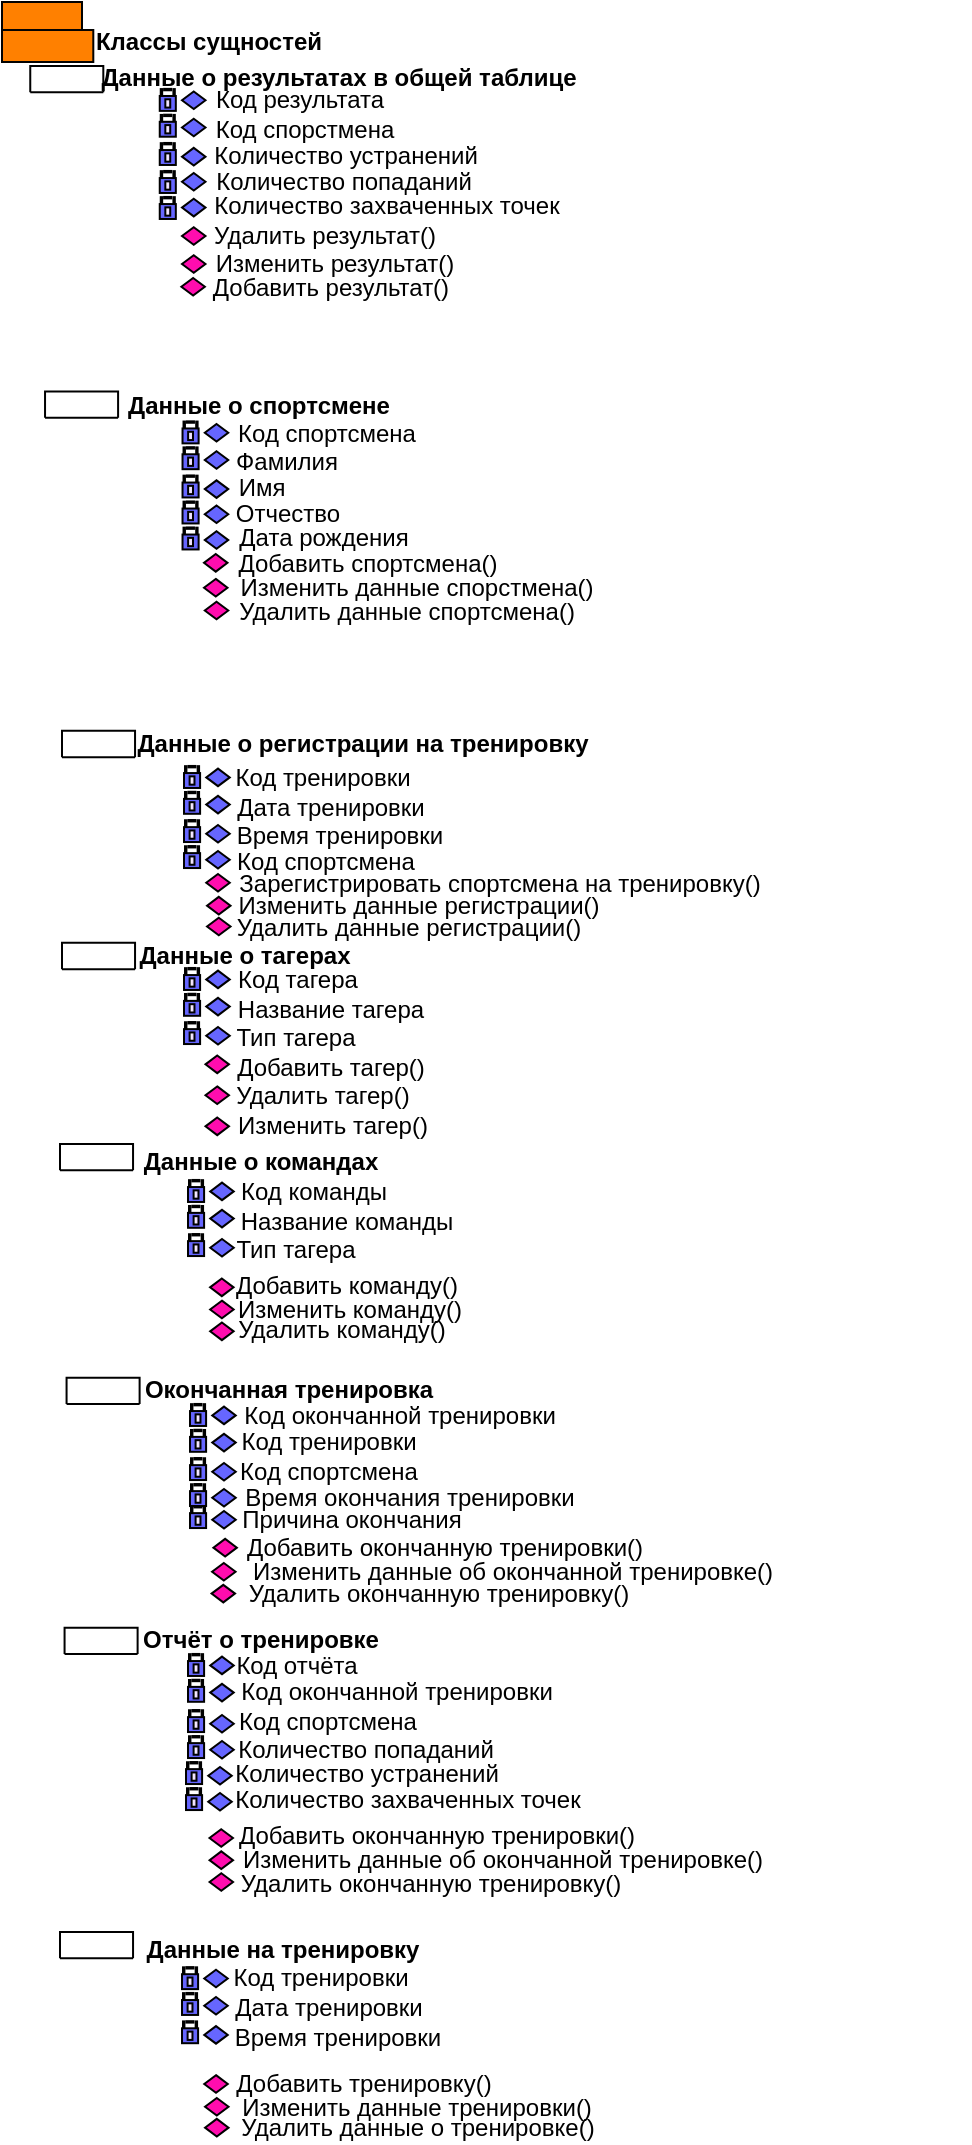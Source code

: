 <mxfile version="22.1.2" type="device">
  <diagram name="Страница — 1" id="du13KvHwxFnmX8syYrDg">
    <mxGraphModel dx="333" dy="194" grid="1" gridSize="10" guides="1" tooltips="1" connect="1" arrows="1" fold="1" page="1" pageScale="1" pageWidth="827" pageHeight="1169" math="0" shadow="0">
      <root>
        <mxCell id="0" />
        <mxCell id="1" parent="0" />
        <mxCell id="t_lvQAXSrkz3zCLCbLV4-18" value="" style="group;" parent="1" vertex="1" connectable="0">
          <mxGeometry x="333.913" y="1119.445" width="400" height="374.975" as="geometry" />
        </mxCell>
        <mxCell id="S_zDVJNGA_CVLj7sEiY8-103" value="" style="group" parent="t_lvQAXSrkz3zCLCbLV4-18" vertex="1" connectable="0">
          <mxGeometry x="-83.913" y="-80.445" width="483.913" height="455.42" as="geometry" />
        </mxCell>
        <mxCell id="S_zDVJNGA_CVLj7sEiY8-1" value="" style="shape=folder;fontStyle=1;spacingTop=10;tabWidth=40;tabHeight=14;tabPosition=left;html=1;whiteSpace=wrap;fillColor=#FF8000;strokeColor=#030201;" parent="S_zDVJNGA_CVLj7sEiY8-103" vertex="1">
          <mxGeometry y="-14" width="45.65" height="30" as="geometry" />
        </mxCell>
        <mxCell id="S_zDVJNGA_CVLj7sEiY8-2" value="Классы сущностей" style="text;align=center;fontStyle=1;verticalAlign=middle;spacingLeft=3;spacingRight=3;strokeColor=none;rotatable=0;points=[[0,0.5],[1,0.5]];portConstraint=eastwest;html=1;" parent="S_zDVJNGA_CVLj7sEiY8-103" vertex="1">
          <mxGeometry x="66.784" y="2.394" width="73.043" height="8.16" as="geometry" />
        </mxCell>
        <mxCell id="S_zDVJNGA_CVLj7sEiY8-7" value="" style="swimlane;fontStyle=0;childLayout=stackLayout;horizontal=1;startSize=30;fillColor=none;horizontalStack=0;resizeParent=1;resizeParentMax=0;resizeLast=0;collapsible=1;marginBottom=0;html=1;" parent="S_zDVJNGA_CVLj7sEiY8-103" vertex="1">
          <mxGeometry x="14.132" y="18.002" width="36.522" height="13.182" as="geometry" />
        </mxCell>
        <mxCell id="S_zDVJNGA_CVLj7sEiY8-11" value="Данные о результатах в общей таблице" style="text;align=center;fontStyle=1;verticalAlign=middle;spacingLeft=3;spacingRight=3;strokeColor=none;rotatable=0;points=[[0,0.5],[1,0.5]];portConstraint=eastwest;html=1;" parent="S_zDVJNGA_CVLj7sEiY8-103" vertex="1">
          <mxGeometry x="131.174" y="19.773" width="73.043" height="8.16" as="geometry" />
        </mxCell>
        <mxCell id="S_zDVJNGA_CVLj7sEiY8-26" value="" style="group" parent="S_zDVJNGA_CVLj7sEiY8-103" vertex="1" connectable="0">
          <mxGeometry x="21.522" y="180.728" width="136.957" height="13.182" as="geometry" />
        </mxCell>
        <mxCell id="S_zDVJNGA_CVLj7sEiY8-12" value="" style="swimlane;fontStyle=0;childLayout=stackLayout;horizontal=1;startSize=30;fillColor=none;horizontalStack=0;resizeParent=1;resizeParentMax=0;resizeLast=0;collapsible=1;marginBottom=0;html=1;" parent="S_zDVJNGA_CVLj7sEiY8-26" vertex="1">
          <mxGeometry width="36.522" height="13.182" as="geometry" />
        </mxCell>
        <mxCell id="S_zDVJNGA_CVLj7sEiY8-33" value="" style="group" parent="S_zDVJNGA_CVLj7sEiY8-103" vertex="1" connectable="0">
          <mxGeometry x="63.913" y="30.445" width="420" height="57.751" as="geometry" />
        </mxCell>
        <mxCell id="S_zDVJNGA_CVLj7sEiY8-22" value="" style="rhombus;whiteSpace=wrap;html=1;fillColor=#6666FF;" parent="S_zDVJNGA_CVLj7sEiY8-33" vertex="1">
          <mxGeometry x="26.09" y="0.31" width="11.74" height="8.79" as="geometry" />
        </mxCell>
        <mxCell id="S_zDVJNGA_CVLj7sEiY8-23" value="Код результата" style="text;html=1;strokeColor=none;fillColor=none;align=center;verticalAlign=middle;whiteSpace=wrap;rounded=0;" parent="S_zDVJNGA_CVLj7sEiY8-33" vertex="1">
          <mxGeometry x="40.09" y="-0.07" width="90" height="10" as="geometry" />
        </mxCell>
        <mxCell id="S_zDVJNGA_CVLj7sEiY8-25" value="Код спорстмена" style="text;html=1;strokeColor=none;fillColor=none;align=center;verticalAlign=middle;whiteSpace=wrap;rounded=0;" parent="S_zDVJNGA_CVLj7sEiY8-33" vertex="1">
          <mxGeometry x="36" y="15.06" width="102.92" height="9.42" as="geometry" />
        </mxCell>
        <mxCell id="S_zDVJNGA_CVLj7sEiY8-28" value="Количество устранений" style="text;html=1;strokeColor=none;fillColor=none;align=center;verticalAlign=middle;whiteSpace=wrap;rounded=0;" parent="S_zDVJNGA_CVLj7sEiY8-33" vertex="1">
          <mxGeometry x="37" y="27.48" width="142" height="9.42" as="geometry" />
        </mxCell>
        <mxCell id="S_zDVJNGA_CVLj7sEiY8-30" value="Количество захваченных точек" style="text;html=1;strokeColor=none;fillColor=none;align=center;verticalAlign=middle;whiteSpace=wrap;rounded=0;" parent="S_zDVJNGA_CVLj7sEiY8-33" vertex="1">
          <mxGeometry x="36.3" y="52.96" width="184.79" height="9.42" as="geometry" />
        </mxCell>
        <mxCell id="S_zDVJNGA_CVLj7sEiY8-32" value="Количество попаданий" style="text;html=1;strokeColor=none;fillColor=none;align=center;verticalAlign=middle;whiteSpace=wrap;rounded=0;" parent="S_zDVJNGA_CVLj7sEiY8-33" vertex="1">
          <mxGeometry x="40.3" y="40.41" width="133.7" height="9.42" as="geometry" />
        </mxCell>
        <mxCell id="S_zDVJNGA_CVLj7sEiY8-111" value="" style="rhombus;whiteSpace=wrap;html=1;fillColor=#6666FF;" parent="S_zDVJNGA_CVLj7sEiY8-33" vertex="1">
          <mxGeometry x="26.09" y="13.93" width="11.74" height="8.79" as="geometry" />
        </mxCell>
        <mxCell id="S_zDVJNGA_CVLj7sEiY8-113" value="" style="rhombus;whiteSpace=wrap;html=1;fillColor=#6666FF;" parent="S_zDVJNGA_CVLj7sEiY8-33" vertex="1">
          <mxGeometry x="26.09" y="28.48" width="11.74" height="8.79" as="geometry" />
        </mxCell>
        <mxCell id="S_zDVJNGA_CVLj7sEiY8-114" value="" style="rhombus;whiteSpace=wrap;html=1;fillColor=#6666FF;" parent="S_zDVJNGA_CVLj7sEiY8-33" vertex="1">
          <mxGeometry x="26.09" y="41.04" width="11.74" height="8.79" as="geometry" />
        </mxCell>
        <mxCell id="S_zDVJNGA_CVLj7sEiY8-116" value="" style="rhombus;whiteSpace=wrap;html=1;fillColor=#6666FF;" parent="S_zDVJNGA_CVLj7sEiY8-33" vertex="1">
          <mxGeometry x="26.09" y="53.96" width="11.74" height="8.79" as="geometry" />
        </mxCell>
        <mxCell id="t_lvQAXSrkz3zCLCbLV4-7" value="" style="group;" parent="S_zDVJNGA_CVLj7sEiY8-33" vertex="1" connectable="0">
          <mxGeometry x="14.96" y="-0.98" width="8.04" height="10.98" as="geometry" />
        </mxCell>
        <mxCell id="t_lvQAXSrkz3zCLCbLV4-3" value="" style="rounded=0;whiteSpace=wrap;html=1;fillColor=#6666FF;" parent="t_lvQAXSrkz3zCLCbLV4-7" vertex="1">
          <mxGeometry x="0.502" y="0.081" width="0.703" height="3.726" as="geometry" />
        </mxCell>
        <mxCell id="t_lvQAXSrkz3zCLCbLV4-6" value="" style="rounded=0;whiteSpace=wrap;html=1;fillColor=#6666FF;" parent="t_lvQAXSrkz3zCLCbLV4-7" vertex="1">
          <mxGeometry x="6.834" y="0.081" width="0.703" height="3.726" as="geometry" />
        </mxCell>
        <mxCell id="0nJhWSmirSvb-6CgksDJ-2" value="" style="whiteSpace=wrap;html=1;fillColor=#6666FF;" parent="t_lvQAXSrkz3zCLCbLV4-7" vertex="1">
          <mxGeometry y="3.527" width="8.04" height="7.453" as="geometry" />
        </mxCell>
        <mxCell id="0nJhWSmirSvb-6CgksDJ-3" value="" style="whiteSpace=wrap;html=1;gradientColor=#E5CCFF;gradientDirection=east;" parent="t_lvQAXSrkz3zCLCbLV4-7" vertex="1">
          <mxGeometry x="2.802" y="5.181" width="2.437" height="4.146" as="geometry" />
        </mxCell>
        <mxCell id="t_lvQAXSrkz3zCLCbLV4-4" value="" style="rounded=0;whiteSpace=wrap;html=1;rotation=90;fillColor=#6666FF;" parent="t_lvQAXSrkz3zCLCbLV4-7" vertex="1">
          <mxGeometry x="3.602" y="-1.45" width="0.704" height="3.544" as="geometry" />
        </mxCell>
        <mxCell id="t_lvQAXSrkz3zCLCbLV4-26" value="" style="group;" parent="S_zDVJNGA_CVLj7sEiY8-33" vertex="1" connectable="0">
          <mxGeometry x="14.96" y="11.93" width="8.04" height="10.98" as="geometry" />
        </mxCell>
        <mxCell id="t_lvQAXSrkz3zCLCbLV4-27" value="" style="rounded=0;whiteSpace=wrap;html=1;fillColor=#6666FF;" parent="t_lvQAXSrkz3zCLCbLV4-26" vertex="1">
          <mxGeometry x="0.502" y="0.081" width="0.703" height="3.726" as="geometry" />
        </mxCell>
        <mxCell id="t_lvQAXSrkz3zCLCbLV4-28" value="" style="rounded=0;whiteSpace=wrap;html=1;fillColor=#6666FF;" parent="t_lvQAXSrkz3zCLCbLV4-26" vertex="1">
          <mxGeometry x="6.834" y="0.081" width="0.703" height="3.726" as="geometry" />
        </mxCell>
        <mxCell id="t_lvQAXSrkz3zCLCbLV4-29" value="" style="whiteSpace=wrap;html=1;fillColor=#6666FF;" parent="t_lvQAXSrkz3zCLCbLV4-26" vertex="1">
          <mxGeometry y="3.527" width="8.04" height="7.453" as="geometry" />
        </mxCell>
        <mxCell id="t_lvQAXSrkz3zCLCbLV4-30" value="" style="whiteSpace=wrap;html=1;gradientColor=#E5CCFF;gradientDirection=east;" parent="t_lvQAXSrkz3zCLCbLV4-26" vertex="1">
          <mxGeometry x="2.802" y="5.181" width="2.437" height="4.146" as="geometry" />
        </mxCell>
        <mxCell id="t_lvQAXSrkz3zCLCbLV4-31" value="" style="rounded=0;whiteSpace=wrap;html=1;rotation=90;fillColor=#6666FF;" parent="t_lvQAXSrkz3zCLCbLV4-26" vertex="1">
          <mxGeometry x="3.602" y="-1.45" width="0.704" height="3.544" as="geometry" />
        </mxCell>
        <mxCell id="t_lvQAXSrkz3zCLCbLV4-32" value="" style="group;" parent="S_zDVJNGA_CVLj7sEiY8-33" vertex="1" connectable="0">
          <mxGeometry x="14.96" y="26.06" width="8.04" height="10.98" as="geometry" />
        </mxCell>
        <mxCell id="t_lvQAXSrkz3zCLCbLV4-33" value="" style="rounded=0;whiteSpace=wrap;html=1;fillColor=#6666FF;" parent="t_lvQAXSrkz3zCLCbLV4-32" vertex="1">
          <mxGeometry x="0.502" y="0.081" width="0.703" height="3.726" as="geometry" />
        </mxCell>
        <mxCell id="t_lvQAXSrkz3zCLCbLV4-34" value="" style="rounded=0;whiteSpace=wrap;html=1;fillColor=#6666FF;" parent="t_lvQAXSrkz3zCLCbLV4-32" vertex="1">
          <mxGeometry x="6.834" y="0.081" width="0.703" height="3.726" as="geometry" />
        </mxCell>
        <mxCell id="t_lvQAXSrkz3zCLCbLV4-35" value="" style="whiteSpace=wrap;html=1;fillColor=#6666FF;" parent="t_lvQAXSrkz3zCLCbLV4-32" vertex="1">
          <mxGeometry y="3.527" width="8.04" height="7.453" as="geometry" />
        </mxCell>
        <mxCell id="t_lvQAXSrkz3zCLCbLV4-36" value="" style="whiteSpace=wrap;html=1;gradientColor=#E5CCFF;gradientDirection=east;" parent="t_lvQAXSrkz3zCLCbLV4-32" vertex="1">
          <mxGeometry x="2.802" y="5.181" width="2.437" height="4.146" as="geometry" />
        </mxCell>
        <mxCell id="t_lvQAXSrkz3zCLCbLV4-37" value="" style="rounded=0;whiteSpace=wrap;html=1;rotation=90;fillColor=#6666FF;" parent="t_lvQAXSrkz3zCLCbLV4-32" vertex="1">
          <mxGeometry x="3.602" y="-1.45" width="0.704" height="3.544" as="geometry" />
        </mxCell>
        <mxCell id="S_zDVJNGA_CVLj7sEiY8-36" value="Удалить результат()" style="text;html=1;strokeColor=none;fillColor=none;align=center;verticalAlign=middle;whiteSpace=wrap;rounded=0;" parent="S_zDVJNGA_CVLj7sEiY8-103" vertex="1">
          <mxGeometry x="98.3" y="98" width="126.7" height="9.42" as="geometry" />
        </mxCell>
        <mxCell id="S_zDVJNGA_CVLj7sEiY8-47" value="Добавить спортсмена()" style="text;html=1;strokeColor=none;fillColor=none;align=center;verticalAlign=middle;whiteSpace=wrap;rounded=0;" parent="S_zDVJNGA_CVLj7sEiY8-103" vertex="1">
          <mxGeometry x="110.6" y="262.03" width="144.4" height="9.42" as="geometry" />
        </mxCell>
        <mxCell id="S_zDVJNGA_CVLj7sEiY8-117" value="" style="rhombus;whiteSpace=wrap;html=1;fillColor=#FF0DAE;" parent="S_zDVJNGA_CVLj7sEiY8-103" vertex="1">
          <mxGeometry x="90.003" y="98.625" width="11.74" height="8.79" as="geometry" />
        </mxCell>
        <mxCell id="S_zDVJNGA_CVLj7sEiY8-124" value="" style="rhombus;whiteSpace=wrap;html=1;fillColor=#FF0DAE;" parent="S_zDVJNGA_CVLj7sEiY8-103" vertex="1">
          <mxGeometry x="101.003" y="262.035" width="11.74" height="8.79" as="geometry" />
        </mxCell>
        <mxCell id="S_zDVJNGA_CVLj7sEiY8-13" value="Данные о спортсмене" style="text;align=center;fontStyle=1;verticalAlign=middle;spacingLeft=3;spacingRight=3;strokeColor=none;rotatable=0;points=[[0,0.5],[1,0.5]];portConstraint=eastwest;html=1;" parent="S_zDVJNGA_CVLj7sEiY8-103" vertex="1">
          <mxGeometry x="91.005" y="183.999" width="73.043" height="8.16" as="geometry" />
        </mxCell>
        <mxCell id="t_lvQAXSrkz3zCLCbLV4-53" value="" style="rhombus;whiteSpace=wrap;html=1;fillColor=#FF0DAE;" parent="S_zDVJNGA_CVLj7sEiY8-103" vertex="1">
          <mxGeometry x="89.693" y="124.005" width="11.74" height="8.79" as="geometry" />
        </mxCell>
        <mxCell id="t_lvQAXSrkz3zCLCbLV4-55" value="" style="rhombus;whiteSpace=wrap;html=1;fillColor=#6666FF;" parent="S_zDVJNGA_CVLj7sEiY8-103" vertex="1">
          <mxGeometry x="101.393" y="196.995" width="11.74" height="8.79" as="geometry" />
        </mxCell>
        <mxCell id="t_lvQAXSrkz3zCLCbLV4-56" value="Код спортсмена" style="text;html=1;strokeColor=none;fillColor=none;align=center;verticalAlign=middle;whiteSpace=wrap;rounded=0;" parent="S_zDVJNGA_CVLj7sEiY8-103" vertex="1">
          <mxGeometry x="112" y="196.61" width="101" height="10" as="geometry" />
        </mxCell>
        <mxCell id="t_lvQAXSrkz3zCLCbLV4-57" value="Фамилия" style="text;html=1;strokeColor=none;fillColor=none;align=center;verticalAlign=middle;whiteSpace=wrap;rounded=0;" parent="S_zDVJNGA_CVLj7sEiY8-103" vertex="1">
          <mxGeometry x="108.3" y="211.74" width="68.7" height="9.42" as="geometry" />
        </mxCell>
        <mxCell id="t_lvQAXSrkz3zCLCbLV4-58" value="Имя" style="text;html=1;strokeColor=none;fillColor=none;align=center;verticalAlign=middle;whiteSpace=wrap;rounded=0;" parent="S_zDVJNGA_CVLj7sEiY8-103" vertex="1">
          <mxGeometry x="111.3" y="224.16" width="37.7" height="9.42" as="geometry" />
        </mxCell>
        <mxCell id="t_lvQAXSrkz3zCLCbLV4-59" value="Дата рождения" style="text;html=1;strokeColor=none;fillColor=none;align=center;verticalAlign=middle;whiteSpace=wrap;rounded=0;" parent="S_zDVJNGA_CVLj7sEiY8-103" vertex="1">
          <mxGeometry x="111.6" y="249.64" width="98.4" height="9.42" as="geometry" />
        </mxCell>
        <mxCell id="t_lvQAXSrkz3zCLCbLV4-60" value="Отчество" style="text;html=1;strokeColor=none;fillColor=none;align=center;verticalAlign=middle;whiteSpace=wrap;rounded=0;" parent="S_zDVJNGA_CVLj7sEiY8-103" vertex="1">
          <mxGeometry x="115.6" y="237.09" width="54.4" height="9.42" as="geometry" />
        </mxCell>
        <mxCell id="t_lvQAXSrkz3zCLCbLV4-61" value="" style="rhombus;whiteSpace=wrap;html=1;fillColor=#6666FF;" parent="S_zDVJNGA_CVLj7sEiY8-103" vertex="1">
          <mxGeometry x="101.393" y="210.615" width="11.74" height="8.79" as="geometry" />
        </mxCell>
        <mxCell id="t_lvQAXSrkz3zCLCbLV4-62" value="" style="rhombus;whiteSpace=wrap;html=1;fillColor=#6666FF;" parent="S_zDVJNGA_CVLj7sEiY8-103" vertex="1">
          <mxGeometry x="101.393" y="225.165" width="11.74" height="8.79" as="geometry" />
        </mxCell>
        <mxCell id="t_lvQAXSrkz3zCLCbLV4-63" value="" style="rhombus;whiteSpace=wrap;html=1;fillColor=#6666FF;" parent="S_zDVJNGA_CVLj7sEiY8-103" vertex="1">
          <mxGeometry x="101.393" y="237.725" width="11.74" height="8.79" as="geometry" />
        </mxCell>
        <mxCell id="t_lvQAXSrkz3zCLCbLV4-64" value="" style="rhombus;whiteSpace=wrap;html=1;fillColor=#6666FF;" parent="S_zDVJNGA_CVLj7sEiY8-103" vertex="1">
          <mxGeometry x="101.393" y="250.645" width="11.74" height="8.79" as="geometry" />
        </mxCell>
        <mxCell id="t_lvQAXSrkz3zCLCbLV4-65" value="" style="group;" parent="S_zDVJNGA_CVLj7sEiY8-103" vertex="1" connectable="0">
          <mxGeometry x="90.263" y="195.705" width="8.04" height="10.98" as="geometry" />
        </mxCell>
        <mxCell id="t_lvQAXSrkz3zCLCbLV4-66" value="" style="rounded=0;whiteSpace=wrap;html=1;fillColor=#6666FF;" parent="t_lvQAXSrkz3zCLCbLV4-65" vertex="1">
          <mxGeometry x="0.502" y="0.081" width="0.703" height="3.726" as="geometry" />
        </mxCell>
        <mxCell id="t_lvQAXSrkz3zCLCbLV4-67" value="" style="rounded=0;whiteSpace=wrap;html=1;fillColor=#6666FF;" parent="t_lvQAXSrkz3zCLCbLV4-65" vertex="1">
          <mxGeometry x="6.834" y="0.081" width="0.703" height="3.726" as="geometry" />
        </mxCell>
        <mxCell id="t_lvQAXSrkz3zCLCbLV4-68" value="" style="whiteSpace=wrap;html=1;fillColor=#6666FF;" parent="t_lvQAXSrkz3zCLCbLV4-65" vertex="1">
          <mxGeometry y="3.527" width="8.04" height="7.453" as="geometry" />
        </mxCell>
        <mxCell id="t_lvQAXSrkz3zCLCbLV4-69" value="" style="whiteSpace=wrap;html=1;gradientColor=#E5CCFF;gradientDirection=east;" parent="t_lvQAXSrkz3zCLCbLV4-65" vertex="1">
          <mxGeometry x="2.802" y="5.181" width="2.437" height="4.146" as="geometry" />
        </mxCell>
        <mxCell id="t_lvQAXSrkz3zCLCbLV4-70" value="" style="rounded=0;whiteSpace=wrap;html=1;rotation=90;fillColor=#6666FF;" parent="t_lvQAXSrkz3zCLCbLV4-65" vertex="1">
          <mxGeometry x="3.602" y="-1.45" width="0.704" height="3.544" as="geometry" />
        </mxCell>
        <mxCell id="t_lvQAXSrkz3zCLCbLV4-71" value="" style="group;" parent="S_zDVJNGA_CVLj7sEiY8-103" vertex="1" connectable="0">
          <mxGeometry x="90.263" y="208.615" width="8.04" height="10.98" as="geometry" />
        </mxCell>
        <mxCell id="t_lvQAXSrkz3zCLCbLV4-72" value="" style="rounded=0;whiteSpace=wrap;html=1;fillColor=#6666FF;" parent="t_lvQAXSrkz3zCLCbLV4-71" vertex="1">
          <mxGeometry x="0.502" y="0.081" width="0.703" height="3.726" as="geometry" />
        </mxCell>
        <mxCell id="t_lvQAXSrkz3zCLCbLV4-73" value="" style="rounded=0;whiteSpace=wrap;html=1;fillColor=#6666FF;" parent="t_lvQAXSrkz3zCLCbLV4-71" vertex="1">
          <mxGeometry x="6.834" y="0.081" width="0.703" height="3.726" as="geometry" />
        </mxCell>
        <mxCell id="t_lvQAXSrkz3zCLCbLV4-74" value="" style="whiteSpace=wrap;html=1;fillColor=#6666FF;" parent="t_lvQAXSrkz3zCLCbLV4-71" vertex="1">
          <mxGeometry y="3.527" width="8.04" height="7.453" as="geometry" />
        </mxCell>
        <mxCell id="t_lvQAXSrkz3zCLCbLV4-75" value="" style="whiteSpace=wrap;html=1;gradientColor=#E5CCFF;gradientDirection=east;" parent="t_lvQAXSrkz3zCLCbLV4-71" vertex="1">
          <mxGeometry x="2.802" y="5.181" width="2.437" height="4.146" as="geometry" />
        </mxCell>
        <mxCell id="t_lvQAXSrkz3zCLCbLV4-76" value="" style="rounded=0;whiteSpace=wrap;html=1;rotation=90;fillColor=#6666FF;" parent="t_lvQAXSrkz3zCLCbLV4-71" vertex="1">
          <mxGeometry x="3.602" y="-1.45" width="0.704" height="3.544" as="geometry" />
        </mxCell>
        <mxCell id="t_lvQAXSrkz3zCLCbLV4-77" value="" style="group;" parent="S_zDVJNGA_CVLj7sEiY8-103" vertex="1" connectable="0">
          <mxGeometry x="90.263" y="222.745" width="8.04" height="10.98" as="geometry" />
        </mxCell>
        <mxCell id="t_lvQAXSrkz3zCLCbLV4-78" value="" style="rounded=0;whiteSpace=wrap;html=1;fillColor=#6666FF;" parent="t_lvQAXSrkz3zCLCbLV4-77" vertex="1">
          <mxGeometry x="0.502" y="0.081" width="0.703" height="3.726" as="geometry" />
        </mxCell>
        <mxCell id="t_lvQAXSrkz3zCLCbLV4-79" value="" style="rounded=0;whiteSpace=wrap;html=1;fillColor=#6666FF;" parent="t_lvQAXSrkz3zCLCbLV4-77" vertex="1">
          <mxGeometry x="6.834" y="0.081" width="0.703" height="3.726" as="geometry" />
        </mxCell>
        <mxCell id="t_lvQAXSrkz3zCLCbLV4-80" value="" style="whiteSpace=wrap;html=1;fillColor=#6666FF;" parent="t_lvQAXSrkz3zCLCbLV4-77" vertex="1">
          <mxGeometry y="3.527" width="8.04" height="7.453" as="geometry" />
        </mxCell>
        <mxCell id="t_lvQAXSrkz3zCLCbLV4-81" value="" style="whiteSpace=wrap;html=1;gradientColor=#E5CCFF;gradientDirection=east;" parent="t_lvQAXSrkz3zCLCbLV4-77" vertex="1">
          <mxGeometry x="2.802" y="5.181" width="2.437" height="4.146" as="geometry" />
        </mxCell>
        <mxCell id="t_lvQAXSrkz3zCLCbLV4-82" value="" style="rounded=0;whiteSpace=wrap;html=1;rotation=90;fillColor=#6666FF;" parent="t_lvQAXSrkz3zCLCbLV4-77" vertex="1">
          <mxGeometry x="3.602" y="-1.45" width="0.704" height="3.544" as="geometry" />
        </mxCell>
        <mxCell id="t_lvQAXSrkz3zCLCbLV4-83" value="" style="group;" parent="S_zDVJNGA_CVLj7sEiY8-103" vertex="1" connectable="0">
          <mxGeometry x="90.263" y="235.745" width="8.04" height="10.98" as="geometry" />
        </mxCell>
        <mxCell id="t_lvQAXSrkz3zCLCbLV4-84" value="" style="rounded=0;whiteSpace=wrap;html=1;fillColor=#6666FF;" parent="t_lvQAXSrkz3zCLCbLV4-83" vertex="1">
          <mxGeometry x="0.502" y="0.081" width="0.703" height="3.726" as="geometry" />
        </mxCell>
        <mxCell id="t_lvQAXSrkz3zCLCbLV4-85" value="" style="rounded=0;whiteSpace=wrap;html=1;fillColor=#6666FF;" parent="t_lvQAXSrkz3zCLCbLV4-83" vertex="1">
          <mxGeometry x="6.834" y="0.081" width="0.703" height="3.726" as="geometry" />
        </mxCell>
        <mxCell id="t_lvQAXSrkz3zCLCbLV4-86" value="" style="whiteSpace=wrap;html=1;fillColor=#6666FF;" parent="t_lvQAXSrkz3zCLCbLV4-83" vertex="1">
          <mxGeometry y="3.527" width="8.04" height="7.453" as="geometry" />
        </mxCell>
        <mxCell id="t_lvQAXSrkz3zCLCbLV4-87" value="" style="whiteSpace=wrap;html=1;gradientColor=#E5CCFF;gradientDirection=east;" parent="t_lvQAXSrkz3zCLCbLV4-83" vertex="1">
          <mxGeometry x="2.802" y="5.181" width="2.437" height="4.146" as="geometry" />
        </mxCell>
        <mxCell id="t_lvQAXSrkz3zCLCbLV4-88" value="" style="rounded=0;whiteSpace=wrap;html=1;rotation=90;fillColor=#6666FF;" parent="t_lvQAXSrkz3zCLCbLV4-83" vertex="1">
          <mxGeometry x="3.602" y="-1.45" width="0.704" height="3.544" as="geometry" />
        </mxCell>
        <mxCell id="t_lvQAXSrkz3zCLCbLV4-89" value="" style="group;" parent="S_zDVJNGA_CVLj7sEiY8-103" vertex="1" connectable="0">
          <mxGeometry x="90.263" y="248.745" width="8.04" height="10.98" as="geometry" />
        </mxCell>
        <mxCell id="t_lvQAXSrkz3zCLCbLV4-90" value="" style="rounded=0;whiteSpace=wrap;html=1;fillColor=#6666FF;" parent="t_lvQAXSrkz3zCLCbLV4-89" vertex="1">
          <mxGeometry x="0.502" y="0.081" width="0.703" height="3.726" as="geometry" />
        </mxCell>
        <mxCell id="t_lvQAXSrkz3zCLCbLV4-91" value="" style="rounded=0;whiteSpace=wrap;html=1;fillColor=#6666FF;" parent="t_lvQAXSrkz3zCLCbLV4-89" vertex="1">
          <mxGeometry x="6.834" y="0.081" width="0.703" height="3.726" as="geometry" />
        </mxCell>
        <mxCell id="t_lvQAXSrkz3zCLCbLV4-92" value="" style="whiteSpace=wrap;html=1;fillColor=#6666FF;" parent="t_lvQAXSrkz3zCLCbLV4-89" vertex="1">
          <mxGeometry y="3.527" width="8.04" height="7.453" as="geometry" />
        </mxCell>
        <mxCell id="t_lvQAXSrkz3zCLCbLV4-93" value="" style="whiteSpace=wrap;html=1;gradientColor=#E5CCFF;gradientDirection=east;" parent="t_lvQAXSrkz3zCLCbLV4-89" vertex="1">
          <mxGeometry x="2.802" y="5.181" width="2.437" height="4.146" as="geometry" />
        </mxCell>
        <mxCell id="t_lvQAXSrkz3zCLCbLV4-94" value="" style="rounded=0;whiteSpace=wrap;html=1;rotation=90;fillColor=#6666FF;" parent="t_lvQAXSrkz3zCLCbLV4-89" vertex="1">
          <mxGeometry x="3.602" y="-1.45" width="0.704" height="3.544" as="geometry" />
        </mxCell>
        <mxCell id="t_lvQAXSrkz3zCLCbLV4-97" value="Изменить данные спорстмена()" style="text;html=1;strokeColor=none;fillColor=none;align=center;verticalAlign=middle;whiteSpace=wrap;rounded=0;" parent="S_zDVJNGA_CVLj7sEiY8-103" vertex="1">
          <mxGeometry x="108.6" y="274.45" width="197.4" height="9.42" as="geometry" />
        </mxCell>
        <mxCell id="t_lvQAXSrkz3zCLCbLV4-98" value="" style="rhombus;whiteSpace=wrap;html=1;fillColor=#FF0DAE;" parent="S_zDVJNGA_CVLj7sEiY8-103" vertex="1">
          <mxGeometry x="101.003" y="274.455" width="11.74" height="8.79" as="geometry" />
        </mxCell>
        <mxCell id="t_lvQAXSrkz3zCLCbLV4-100" value="Удалить данные спортсмена()" style="text;html=1;strokeColor=none;fillColor=none;align=center;verticalAlign=middle;whiteSpace=wrap;rounded=0;" parent="S_zDVJNGA_CVLj7sEiY8-103" vertex="1">
          <mxGeometry x="111.99" y="285.87" width="181.01" height="9.42" as="geometry" />
        </mxCell>
        <mxCell id="t_lvQAXSrkz3zCLCbLV4-101" value="" style="rhombus;whiteSpace=wrap;html=1;fillColor=#FF0DAE;" parent="S_zDVJNGA_CVLj7sEiY8-103" vertex="1">
          <mxGeometry x="101.393" y="285.875" width="11.74" height="8.79" as="geometry" />
        </mxCell>
        <mxCell id="t_lvQAXSrkz3zCLCbLV4-174" value="" style="rhombus;whiteSpace=wrap;html=1;fillColor=#6666FF;" parent="S_zDVJNGA_CVLj7sEiY8-103" vertex="1">
          <mxGeometry x="102.133" y="369.295" width="11.74" height="8.79" as="geometry" />
        </mxCell>
        <mxCell id="t_lvQAXSrkz3zCLCbLV4-175" value="Код тренировки" style="text;html=1;strokeColor=none;fillColor=none;align=center;verticalAlign=middle;whiteSpace=wrap;rounded=0;" parent="S_zDVJNGA_CVLj7sEiY8-103" vertex="1">
          <mxGeometry x="109.74" y="368.91" width="101" height="10" as="geometry" />
        </mxCell>
        <mxCell id="t_lvQAXSrkz3zCLCbLV4-176" value="Дата тренировки" style="text;html=1;strokeColor=none;fillColor=none;align=center;verticalAlign=middle;whiteSpace=wrap;rounded=0;" parent="S_zDVJNGA_CVLj7sEiY8-103" vertex="1">
          <mxGeometry x="109.04" y="384.04" width="110.96" height="9.42" as="geometry" />
        </mxCell>
        <mxCell id="t_lvQAXSrkz3zCLCbLV4-177" value="Время тренировки" style="text;html=1;strokeColor=none;fillColor=none;align=center;verticalAlign=middle;whiteSpace=wrap;rounded=0;" parent="S_zDVJNGA_CVLj7sEiY8-103" vertex="1">
          <mxGeometry x="110.04" y="398.46" width="117.96" height="9.42" as="geometry" />
        </mxCell>
        <mxCell id="t_lvQAXSrkz3zCLCbLV4-180" value="" style="rhombus;whiteSpace=wrap;html=1;fillColor=#6666FF;" parent="S_zDVJNGA_CVLj7sEiY8-103" vertex="1">
          <mxGeometry x="102.133" y="382.915" width="11.74" height="8.79" as="geometry" />
        </mxCell>
        <mxCell id="t_lvQAXSrkz3zCLCbLV4-181" value="" style="rhombus;whiteSpace=wrap;html=1;fillColor=#6666FF;" parent="S_zDVJNGA_CVLj7sEiY8-103" vertex="1">
          <mxGeometry x="102.133" y="397.465" width="11.74" height="8.79" as="geometry" />
        </mxCell>
        <mxCell id="t_lvQAXSrkz3zCLCbLV4-184" value="" style="group;" parent="S_zDVJNGA_CVLj7sEiY8-103" vertex="1" connectable="0">
          <mxGeometry x="91.003" y="368.005" width="8.04" height="10.98" as="geometry" />
        </mxCell>
        <mxCell id="t_lvQAXSrkz3zCLCbLV4-185" value="" style="rounded=0;whiteSpace=wrap;html=1;fillColor=#6666FF;" parent="t_lvQAXSrkz3zCLCbLV4-184" vertex="1">
          <mxGeometry x="0.502" y="0.081" width="0.703" height="3.726" as="geometry" />
        </mxCell>
        <mxCell id="t_lvQAXSrkz3zCLCbLV4-186" value="" style="rounded=0;whiteSpace=wrap;html=1;fillColor=#6666FF;" parent="t_lvQAXSrkz3zCLCbLV4-184" vertex="1">
          <mxGeometry x="6.834" y="0.081" width="0.703" height="3.726" as="geometry" />
        </mxCell>
        <mxCell id="t_lvQAXSrkz3zCLCbLV4-187" value="" style="whiteSpace=wrap;html=1;fillColor=#6666FF;" parent="t_lvQAXSrkz3zCLCbLV4-184" vertex="1">
          <mxGeometry y="3.527" width="8.04" height="7.453" as="geometry" />
        </mxCell>
        <mxCell id="t_lvQAXSrkz3zCLCbLV4-188" value="" style="whiteSpace=wrap;html=1;gradientColor=#E5CCFF;gradientDirection=east;" parent="t_lvQAXSrkz3zCLCbLV4-184" vertex="1">
          <mxGeometry x="2.802" y="5.181" width="2.437" height="4.146" as="geometry" />
        </mxCell>
        <mxCell id="t_lvQAXSrkz3zCLCbLV4-189" value="" style="rounded=0;whiteSpace=wrap;html=1;rotation=90;fillColor=#6666FF;" parent="t_lvQAXSrkz3zCLCbLV4-184" vertex="1">
          <mxGeometry x="3.602" y="-1.45" width="0.704" height="3.544" as="geometry" />
        </mxCell>
        <mxCell id="t_lvQAXSrkz3zCLCbLV4-190" value="" style="group;" parent="S_zDVJNGA_CVLj7sEiY8-103" vertex="1" connectable="0">
          <mxGeometry x="91.003" y="380.915" width="8.04" height="10.98" as="geometry" />
        </mxCell>
        <mxCell id="t_lvQAXSrkz3zCLCbLV4-191" value="" style="rounded=0;whiteSpace=wrap;html=1;fillColor=#6666FF;" parent="t_lvQAXSrkz3zCLCbLV4-190" vertex="1">
          <mxGeometry x="0.502" y="0.081" width="0.703" height="3.726" as="geometry" />
        </mxCell>
        <mxCell id="t_lvQAXSrkz3zCLCbLV4-192" value="" style="rounded=0;whiteSpace=wrap;html=1;fillColor=#6666FF;" parent="t_lvQAXSrkz3zCLCbLV4-190" vertex="1">
          <mxGeometry x="6.834" y="0.081" width="0.703" height="3.726" as="geometry" />
        </mxCell>
        <mxCell id="t_lvQAXSrkz3zCLCbLV4-193" value="" style="whiteSpace=wrap;html=1;fillColor=#6666FF;" parent="t_lvQAXSrkz3zCLCbLV4-190" vertex="1">
          <mxGeometry y="3.527" width="8.04" height="7.453" as="geometry" />
        </mxCell>
        <mxCell id="t_lvQAXSrkz3zCLCbLV4-194" value="" style="whiteSpace=wrap;html=1;gradientColor=#E5CCFF;gradientDirection=east;" parent="t_lvQAXSrkz3zCLCbLV4-190" vertex="1">
          <mxGeometry x="2.802" y="5.181" width="2.437" height="4.146" as="geometry" />
        </mxCell>
        <mxCell id="t_lvQAXSrkz3zCLCbLV4-195" value="" style="rounded=0;whiteSpace=wrap;html=1;rotation=90;fillColor=#6666FF;" parent="t_lvQAXSrkz3zCLCbLV4-190" vertex="1">
          <mxGeometry x="3.602" y="-1.45" width="0.704" height="3.544" as="geometry" />
        </mxCell>
        <mxCell id="t_lvQAXSrkz3zCLCbLV4-196" value="" style="group;" parent="S_zDVJNGA_CVLj7sEiY8-103" vertex="1" connectable="0">
          <mxGeometry x="91.003" y="395.045" width="8.04" height="10.98" as="geometry" />
        </mxCell>
        <mxCell id="t_lvQAXSrkz3zCLCbLV4-197" value="" style="rounded=0;whiteSpace=wrap;html=1;fillColor=#6666FF;" parent="t_lvQAXSrkz3zCLCbLV4-196" vertex="1">
          <mxGeometry x="0.502" y="0.081" width="0.703" height="3.726" as="geometry" />
        </mxCell>
        <mxCell id="t_lvQAXSrkz3zCLCbLV4-198" value="" style="rounded=0;whiteSpace=wrap;html=1;fillColor=#6666FF;" parent="t_lvQAXSrkz3zCLCbLV4-196" vertex="1">
          <mxGeometry x="6.834" y="0.081" width="0.703" height="3.726" as="geometry" />
        </mxCell>
        <mxCell id="t_lvQAXSrkz3zCLCbLV4-199" value="" style="whiteSpace=wrap;html=1;fillColor=#6666FF;" parent="t_lvQAXSrkz3zCLCbLV4-196" vertex="1">
          <mxGeometry y="3.527" width="8.04" height="7.453" as="geometry" />
        </mxCell>
        <mxCell id="t_lvQAXSrkz3zCLCbLV4-200" value="" style="whiteSpace=wrap;html=1;gradientColor=#E5CCFF;gradientDirection=east;" parent="t_lvQAXSrkz3zCLCbLV4-196" vertex="1">
          <mxGeometry x="2.802" y="5.181" width="2.437" height="4.146" as="geometry" />
        </mxCell>
        <mxCell id="t_lvQAXSrkz3zCLCbLV4-201" value="" style="rounded=0;whiteSpace=wrap;html=1;rotation=90;fillColor=#6666FF;" parent="t_lvQAXSrkz3zCLCbLV4-196" vertex="1">
          <mxGeometry x="3.602" y="-1.45" width="0.704" height="3.544" as="geometry" />
        </mxCell>
        <mxCell id="t_lvQAXSrkz3zCLCbLV4-214" value="Зарегистрировать спортсмена на тренировку()" style="text;html=1;strokeColor=none;fillColor=none;align=center;verticalAlign=middle;whiteSpace=wrap;rounded=0;" parent="S_zDVJNGA_CVLj7sEiY8-103" vertex="1">
          <mxGeometry x="112" y="422" width="274" height="9.42" as="geometry" />
        </mxCell>
        <mxCell id="t_lvQAXSrkz3zCLCbLV4-215" value="" style="rhombus;whiteSpace=wrap;html=1;fillColor=#FF0DAE;" parent="S_zDVJNGA_CVLj7sEiY8-103" vertex="1">
          <mxGeometry x="102.133" y="422.005" width="11.74" height="8.79" as="geometry" />
        </mxCell>
        <mxCell id="t_lvQAXSrkz3zCLCbLV4-216" value="Изменить данные регистрации()" style="text;html=1;strokeColor=none;fillColor=none;align=center;verticalAlign=middle;whiteSpace=wrap;rounded=0;" parent="S_zDVJNGA_CVLj7sEiY8-103" vertex="1">
          <mxGeometry x="110.12" y="433.42" width="196.88" height="9.42" as="geometry" />
        </mxCell>
        <mxCell id="t_lvQAXSrkz3zCLCbLV4-217" value="" style="rhombus;whiteSpace=wrap;html=1;fillColor=#FF0DAE;" parent="S_zDVJNGA_CVLj7sEiY8-103" vertex="1">
          <mxGeometry x="102.523" y="433.425" width="11.74" height="8.79" as="geometry" />
        </mxCell>
        <mxCell id="t_lvQAXSrkz3zCLCbLV4-218" value="Удалить данные регистрации()" style="text;html=1;strokeColor=none;fillColor=none;align=center;verticalAlign=middle;whiteSpace=wrap;rounded=0;" parent="S_zDVJNGA_CVLj7sEiY8-103" vertex="1">
          <mxGeometry x="113.12" y="443.84" width="181.01" height="9.42" as="geometry" />
        </mxCell>
        <mxCell id="t_lvQAXSrkz3zCLCbLV4-219" value="" style="rhombus;whiteSpace=wrap;html=1;fillColor=#FF0DAE;" parent="S_zDVJNGA_CVLj7sEiY8-103" vertex="1">
          <mxGeometry x="102.523" y="443.845" width="11.74" height="8.79" as="geometry" />
        </mxCell>
        <mxCell id="S_zDVJNGA_CVLj7sEiY8-15" value="Данные о регистрации на тренировку" style="text;align=center;fontStyle=1;verticalAlign=middle;spacingLeft=3;spacingRight=3;strokeColor=none;rotatable=0;points=[[0,0.5],[1,0.5]];portConstraint=eastwest;html=1;" parent="S_zDVJNGA_CVLj7sEiY8-103" vertex="1">
          <mxGeometry x="143.038" y="352.931" width="73.043" height="8.16" as="geometry" />
        </mxCell>
        <mxCell id="t_lvQAXSrkz3zCLCbLV4-39" value="" style="group;" parent="1" vertex="1" connectable="0">
          <mxGeometry x="328.873" y="1109.505" width="8.04" height="10.98" as="geometry" />
        </mxCell>
        <mxCell id="t_lvQAXSrkz3zCLCbLV4-40" value="" style="rounded=0;whiteSpace=wrap;html=1;fillColor=#6666FF;" parent="t_lvQAXSrkz3zCLCbLV4-39" vertex="1">
          <mxGeometry x="0.502" y="0.081" width="0.703" height="3.726" as="geometry" />
        </mxCell>
        <mxCell id="t_lvQAXSrkz3zCLCbLV4-41" value="" style="rounded=0;whiteSpace=wrap;html=1;fillColor=#6666FF;" parent="t_lvQAXSrkz3zCLCbLV4-39" vertex="1">
          <mxGeometry x="6.834" y="0.081" width="0.703" height="3.726" as="geometry" />
        </mxCell>
        <mxCell id="t_lvQAXSrkz3zCLCbLV4-42" value="" style="whiteSpace=wrap;html=1;fillColor=#6666FF;" parent="t_lvQAXSrkz3zCLCbLV4-39" vertex="1">
          <mxGeometry y="3.527" width="8.04" height="7.453" as="geometry" />
        </mxCell>
        <mxCell id="t_lvQAXSrkz3zCLCbLV4-43" value="" style="whiteSpace=wrap;html=1;gradientColor=#E5CCFF;gradientDirection=east;" parent="t_lvQAXSrkz3zCLCbLV4-39" vertex="1">
          <mxGeometry x="2.802" y="5.181" width="2.437" height="4.146" as="geometry" />
        </mxCell>
        <mxCell id="t_lvQAXSrkz3zCLCbLV4-44" value="" style="rounded=0;whiteSpace=wrap;html=1;rotation=90;fillColor=#6666FF;" parent="t_lvQAXSrkz3zCLCbLV4-39" vertex="1">
          <mxGeometry x="3.602" y="-1.45" width="0.704" height="3.544" as="geometry" />
        </mxCell>
        <mxCell id="t_lvQAXSrkz3zCLCbLV4-45" value="" style="group;" parent="1" vertex="1" connectable="0">
          <mxGeometry x="328.873" y="1122.505" width="8.04" height="10.98" as="geometry" />
        </mxCell>
        <mxCell id="t_lvQAXSrkz3zCLCbLV4-46" value="" style="rounded=0;whiteSpace=wrap;html=1;fillColor=#6666FF;" parent="t_lvQAXSrkz3zCLCbLV4-45" vertex="1">
          <mxGeometry x="0.502" y="0.081" width="0.703" height="3.726" as="geometry" />
        </mxCell>
        <mxCell id="t_lvQAXSrkz3zCLCbLV4-47" value="" style="rounded=0;whiteSpace=wrap;html=1;fillColor=#6666FF;" parent="t_lvQAXSrkz3zCLCbLV4-45" vertex="1">
          <mxGeometry x="6.834" y="0.081" width="0.703" height="3.726" as="geometry" />
        </mxCell>
        <mxCell id="t_lvQAXSrkz3zCLCbLV4-48" value="" style="whiteSpace=wrap;html=1;fillColor=#6666FF;" parent="t_lvQAXSrkz3zCLCbLV4-45" vertex="1">
          <mxGeometry y="3.527" width="8.04" height="7.453" as="geometry" />
        </mxCell>
        <mxCell id="t_lvQAXSrkz3zCLCbLV4-49" value="" style="whiteSpace=wrap;html=1;gradientColor=#E5CCFF;gradientDirection=east;" parent="t_lvQAXSrkz3zCLCbLV4-45" vertex="1">
          <mxGeometry x="2.802" y="5.181" width="2.437" height="4.146" as="geometry" />
        </mxCell>
        <mxCell id="t_lvQAXSrkz3zCLCbLV4-50" value="" style="rounded=0;whiteSpace=wrap;html=1;rotation=90;fillColor=#6666FF;" parent="t_lvQAXSrkz3zCLCbLV4-45" vertex="1">
          <mxGeometry x="3.602" y="-1.45" width="0.704" height="3.544" as="geometry" />
        </mxCell>
        <mxCell id="t_lvQAXSrkz3zCLCbLV4-51" value="Изменить результат()" style="text;html=1;strokeColor=none;fillColor=none;align=center;verticalAlign=middle;whiteSpace=wrap;rounded=0;" parent="1" vertex="1">
          <mxGeometry x="353.3" y="1151" width="126.7" height="9.42" as="geometry" />
        </mxCell>
        <mxCell id="t_lvQAXSrkz3zCLCbLV4-52" value="" style="rhombus;whiteSpace=wrap;html=1;fillColor=#FF0DAE;" parent="1" vertex="1">
          <mxGeometry x="340.003" y="1151.625" width="11.74" height="8.79" as="geometry" />
        </mxCell>
        <mxCell id="t_lvQAXSrkz3zCLCbLV4-54" value="Добавить результат()" style="text;html=1;strokeColor=none;fillColor=none;align=center;verticalAlign=middle;whiteSpace=wrap;rounded=0;" parent="1" vertex="1">
          <mxGeometry x="351.3" y="1163" width="126.7" height="9.42" as="geometry" />
        </mxCell>
        <mxCell id="SzEKaijwu2Gwti07UpMi-10" value="" style="rhombus;whiteSpace=wrap;html=1;fillColor=#FF0DAE;" parent="1" vertex="1">
          <mxGeometry x="354.083" y="1685.275" width="11.74" height="8.79" as="geometry" />
        </mxCell>
        <mxCell id="S_zDVJNGA_CVLj7sEiY8-14" value="" style="swimlane;fontStyle=0;childLayout=stackLayout;horizontal=1;startSize=30;fillColor=none;horizontalStack=0;resizeParent=1;resizeParentMax=0;resizeLast=0;collapsible=1;marginBottom=0;html=1;" parent="1" vertex="1">
          <mxGeometry x="280.002" y="1389.42" width="36.522" height="13.182" as="geometry" />
        </mxCell>
        <mxCell id="S_zDVJNGA_CVLj7sEiY8-16" value="" style="swimlane;fontStyle=0;childLayout=stackLayout;horizontal=1;startSize=30;fillColor=none;horizontalStack=0;resizeParent=1;resizeParentMax=0;resizeLast=0;collapsible=1;marginBottom=0;html=1;" parent="1" vertex="1">
          <mxGeometry x="280.002" y="1495.424" width="36.522" height="13.182" as="geometry" />
        </mxCell>
        <mxCell id="S_zDVJNGA_CVLj7sEiY8-17" value="Данные о тагерах" style="text;align=center;fontStyle=1;verticalAlign=middle;spacingLeft=3;spacingRight=3;strokeColor=none;rotatable=0;points=[[0,0.5],[1,0.5]];portConstraint=eastwest;html=1;" parent="1" vertex="1">
          <mxGeometry x="334.958" y="1497.935" width="73.043" height="8.16" as="geometry" />
        </mxCell>
        <mxCell id="S_zDVJNGA_CVLj7sEiY8-18" value="" style="swimlane;fontStyle=0;childLayout=stackLayout;horizontal=1;startSize=30;fillColor=none;horizontalStack=0;resizeParent=1;resizeParentMax=0;resizeLast=0;collapsible=1;marginBottom=0;html=1;" parent="1" vertex="1">
          <mxGeometry x="282.284" y="1712.833" width="36.522" height="13.182" as="geometry" />
        </mxCell>
        <mxCell id="S_zDVJNGA_CVLj7sEiY8-19" value="Окончанная тренировка" style="text;align=center;fontStyle=1;verticalAlign=middle;spacingLeft=3;spacingRight=3;strokeColor=none;rotatable=0;points=[[0,0.5],[1,0.5]];portConstraint=eastwest;html=1;" parent="1" vertex="1">
          <mxGeometry x="356.745" y="1715.344" width="73.043" height="8.16" as="geometry" />
        </mxCell>
        <mxCell id="S_zDVJNGA_CVLj7sEiY8-20" value="" style="swimlane;fontStyle=0;childLayout=stackLayout;horizontal=1;startSize=30;fillColor=none;horizontalStack=0;resizeParent=1;resizeParentMax=0;resizeLast=0;collapsible=1;marginBottom=0;html=1;" parent="1" vertex="1">
          <mxGeometry x="279.002" y="1596.002" width="36.522" height="13.182" as="geometry" />
        </mxCell>
        <mxCell id="S_zDVJNGA_CVLj7sEiY8-21" value="Данные о командах" style="text;align=center;fontStyle=1;verticalAlign=middle;spacingLeft=3;spacingRight=3;strokeColor=none;rotatable=0;points=[[0,0.5],[1,0.5]];portConstraint=eastwest;html=1;" parent="1" vertex="1">
          <mxGeometry x="342.958" y="1600.513" width="73.043" height="8.16" as="geometry" />
        </mxCell>
        <mxCell id="S_zDVJNGA_CVLj7sEiY8-69" value="Добавить тагер()" style="text;html=1;strokeColor=none;fillColor=none;align=center;verticalAlign=middle;whiteSpace=wrap;rounded=0;" parent="1" vertex="1">
          <mxGeometry x="360.31" y="1553.78" width="108.69" height="9.42" as="geometry" />
        </mxCell>
        <mxCell id="S_zDVJNGA_CVLj7sEiY8-74" value="Удалить тагер()" style="text;html=1;strokeColor=none;fillColor=none;align=center;verticalAlign=middle;whiteSpace=wrap;rounded=0;" parent="1" vertex="1">
          <mxGeometry x="364.42" y="1567.2" width="92.58" height="9.42" as="geometry" />
        </mxCell>
        <mxCell id="S_zDVJNGA_CVLj7sEiY8-79" value="Добавить команду()" style="text;html=1;strokeColor=none;fillColor=none;align=center;verticalAlign=middle;whiteSpace=wrap;rounded=0;" parent="1" vertex="1">
          <mxGeometry x="363.34" y="1662.65" width="119.17" height="9.42" as="geometry" />
        </mxCell>
        <mxCell id="S_zDVJNGA_CVLj7sEiY8-81" value="Изменить команду()" style="text;html=1;strokeColor=none;fillColor=none;align=center;verticalAlign=middle;whiteSpace=wrap;rounded=0;" parent="1" vertex="1">
          <mxGeometry x="363.34" y="1674.7" width="121.52" height="9.42" as="geometry" />
        </mxCell>
        <mxCell id="S_zDVJNGA_CVLj7sEiY8-82" value="Удалить команду()" style="text;html=1;strokeColor=none;fillColor=none;align=center;verticalAlign=middle;whiteSpace=wrap;rounded=0;fontStyle=0" parent="1" vertex="1">
          <mxGeometry x="366.14" y="1684.5" width="107.57" height="9.42" as="geometry" />
        </mxCell>
        <mxCell id="SzEKaijwu2Gwti07UpMi-2" value="" style="rhombus;whiteSpace=wrap;html=1;fillColor=#FF0DAE;" parent="1" vertex="1">
          <mxGeometry x="351.743" y="1551.775" width="11.74" height="8.79" as="geometry" />
        </mxCell>
        <mxCell id="SzEKaijwu2Gwti07UpMi-3" value="" style="rhombus;whiteSpace=wrap;html=1;fillColor=#FF0DAE;" parent="1" vertex="1">
          <mxGeometry x="351.743" y="1567.195" width="11.74" height="8.79" as="geometry" />
        </mxCell>
        <mxCell id="SzEKaijwu2Gwti07UpMi-6" value="" style="rhombus;whiteSpace=wrap;html=1;fillColor=#FF0DAE;" parent="1" vertex="1">
          <mxGeometry x="354.043" y="1663.285" width="11.74" height="8.79" as="geometry" />
        </mxCell>
        <mxCell id="SzEKaijwu2Gwti07UpMi-7" value="" style="rhombus;whiteSpace=wrap;html=1;fillColor=#FF0DAE;" parent="1" vertex="1">
          <mxGeometry x="354.083" y="1674.325" width="11.74" height="8.79" as="geometry" />
        </mxCell>
        <mxCell id="t_lvQAXSrkz3zCLCbLV4-221" value="" style="rhombus;whiteSpace=wrap;html=1;fillColor=#6666FF;" parent="1" vertex="1">
          <mxGeometry x="352.133" y="1509.295" width="11.74" height="8.79" as="geometry" />
        </mxCell>
        <mxCell id="t_lvQAXSrkz3zCLCbLV4-222" value="Код тагера" style="text;html=1;strokeColor=none;fillColor=none;align=center;verticalAlign=middle;whiteSpace=wrap;rounded=0;" parent="1" vertex="1">
          <mxGeometry x="356.74" y="1508.91" width="82.26" height="10" as="geometry" />
        </mxCell>
        <mxCell id="t_lvQAXSrkz3zCLCbLV4-223" value="Название тагера" style="text;html=1;strokeColor=none;fillColor=none;align=center;verticalAlign=middle;whiteSpace=wrap;rounded=0;" parent="1" vertex="1">
          <mxGeometry x="359.04" y="1524.04" width="110.96" height="9.42" as="geometry" />
        </mxCell>
        <mxCell id="t_lvQAXSrkz3zCLCbLV4-224" value="Тип тагера" style="text;html=1;strokeColor=none;fillColor=none;align=center;verticalAlign=middle;whiteSpace=wrap;rounded=0;" parent="1" vertex="1">
          <mxGeometry x="338.04" y="1538.46" width="117.96" height="9.42" as="geometry" />
        </mxCell>
        <mxCell id="t_lvQAXSrkz3zCLCbLV4-225" value="" style="rhombus;whiteSpace=wrap;html=1;fillColor=#6666FF;" parent="1" vertex="1">
          <mxGeometry x="352.133" y="1522.915" width="11.74" height="8.79" as="geometry" />
        </mxCell>
        <mxCell id="t_lvQAXSrkz3zCLCbLV4-226" value="" style="rhombus;whiteSpace=wrap;html=1;fillColor=#6666FF;" parent="1" vertex="1">
          <mxGeometry x="352.133" y="1537.465" width="11.74" height="8.79" as="geometry" />
        </mxCell>
        <mxCell id="t_lvQAXSrkz3zCLCbLV4-227" value="" style="group;" parent="1" vertex="1" connectable="0">
          <mxGeometry x="341.003" y="1508.005" width="8.04" height="10.98" as="geometry" />
        </mxCell>
        <mxCell id="t_lvQAXSrkz3zCLCbLV4-228" value="" style="rounded=0;whiteSpace=wrap;html=1;fillColor=#6666FF;" parent="t_lvQAXSrkz3zCLCbLV4-227" vertex="1">
          <mxGeometry x="0.502" y="0.081" width="0.703" height="3.726" as="geometry" />
        </mxCell>
        <mxCell id="t_lvQAXSrkz3zCLCbLV4-229" value="" style="rounded=0;whiteSpace=wrap;html=1;fillColor=#6666FF;" parent="t_lvQAXSrkz3zCLCbLV4-227" vertex="1">
          <mxGeometry x="6.834" y="0.081" width="0.703" height="3.726" as="geometry" />
        </mxCell>
        <mxCell id="t_lvQAXSrkz3zCLCbLV4-230" value="" style="whiteSpace=wrap;html=1;fillColor=#6666FF;" parent="t_lvQAXSrkz3zCLCbLV4-227" vertex="1">
          <mxGeometry y="3.527" width="8.04" height="7.453" as="geometry" />
        </mxCell>
        <mxCell id="t_lvQAXSrkz3zCLCbLV4-231" value="" style="whiteSpace=wrap;html=1;gradientColor=#E5CCFF;gradientDirection=east;" parent="t_lvQAXSrkz3zCLCbLV4-227" vertex="1">
          <mxGeometry x="2.802" y="5.181" width="2.437" height="4.146" as="geometry" />
        </mxCell>
        <mxCell id="t_lvQAXSrkz3zCLCbLV4-232" value="" style="rounded=0;whiteSpace=wrap;html=1;rotation=90;fillColor=#6666FF;" parent="t_lvQAXSrkz3zCLCbLV4-227" vertex="1">
          <mxGeometry x="3.602" y="-1.45" width="0.704" height="3.544" as="geometry" />
        </mxCell>
        <mxCell id="t_lvQAXSrkz3zCLCbLV4-233" value="" style="group;" parent="1" vertex="1" connectable="0">
          <mxGeometry x="341.003" y="1520.915" width="8.04" height="10.98" as="geometry" />
        </mxCell>
        <mxCell id="t_lvQAXSrkz3zCLCbLV4-234" value="" style="rounded=0;whiteSpace=wrap;html=1;fillColor=#6666FF;" parent="t_lvQAXSrkz3zCLCbLV4-233" vertex="1">
          <mxGeometry x="0.502" y="0.081" width="0.703" height="3.726" as="geometry" />
        </mxCell>
        <mxCell id="t_lvQAXSrkz3zCLCbLV4-235" value="" style="rounded=0;whiteSpace=wrap;html=1;fillColor=#6666FF;" parent="t_lvQAXSrkz3zCLCbLV4-233" vertex="1">
          <mxGeometry x="6.834" y="0.081" width="0.703" height="3.726" as="geometry" />
        </mxCell>
        <mxCell id="t_lvQAXSrkz3zCLCbLV4-236" value="" style="whiteSpace=wrap;html=1;fillColor=#6666FF;" parent="t_lvQAXSrkz3zCLCbLV4-233" vertex="1">
          <mxGeometry y="3.527" width="8.04" height="7.453" as="geometry" />
        </mxCell>
        <mxCell id="t_lvQAXSrkz3zCLCbLV4-237" value="" style="whiteSpace=wrap;html=1;gradientColor=#E5CCFF;gradientDirection=east;" parent="t_lvQAXSrkz3zCLCbLV4-233" vertex="1">
          <mxGeometry x="2.802" y="5.181" width="2.437" height="4.146" as="geometry" />
        </mxCell>
        <mxCell id="t_lvQAXSrkz3zCLCbLV4-238" value="" style="rounded=0;whiteSpace=wrap;html=1;rotation=90;fillColor=#6666FF;" parent="t_lvQAXSrkz3zCLCbLV4-233" vertex="1">
          <mxGeometry x="3.602" y="-1.45" width="0.704" height="3.544" as="geometry" />
        </mxCell>
        <mxCell id="t_lvQAXSrkz3zCLCbLV4-239" value="" style="group;" parent="1" vertex="1" connectable="0">
          <mxGeometry x="341.003" y="1535.045" width="8.04" height="10.98" as="geometry" />
        </mxCell>
        <mxCell id="t_lvQAXSrkz3zCLCbLV4-240" value="" style="rounded=0;whiteSpace=wrap;html=1;fillColor=#6666FF;" parent="t_lvQAXSrkz3zCLCbLV4-239" vertex="1">
          <mxGeometry x="0.502" y="0.081" width="0.703" height="3.726" as="geometry" />
        </mxCell>
        <mxCell id="t_lvQAXSrkz3zCLCbLV4-241" value="" style="rounded=0;whiteSpace=wrap;html=1;fillColor=#6666FF;" parent="t_lvQAXSrkz3zCLCbLV4-239" vertex="1">
          <mxGeometry x="6.834" y="0.081" width="0.703" height="3.726" as="geometry" />
        </mxCell>
        <mxCell id="t_lvQAXSrkz3zCLCbLV4-242" value="" style="whiteSpace=wrap;html=1;fillColor=#6666FF;" parent="t_lvQAXSrkz3zCLCbLV4-239" vertex="1">
          <mxGeometry y="3.527" width="8.04" height="7.453" as="geometry" />
        </mxCell>
        <mxCell id="t_lvQAXSrkz3zCLCbLV4-243" value="" style="whiteSpace=wrap;html=1;gradientColor=#E5CCFF;gradientDirection=east;" parent="t_lvQAXSrkz3zCLCbLV4-239" vertex="1">
          <mxGeometry x="2.802" y="5.181" width="2.437" height="4.146" as="geometry" />
        </mxCell>
        <mxCell id="t_lvQAXSrkz3zCLCbLV4-244" value="" style="rounded=0;whiteSpace=wrap;html=1;rotation=90;fillColor=#6666FF;" parent="t_lvQAXSrkz3zCLCbLV4-239" vertex="1">
          <mxGeometry x="3.602" y="-1.45" width="0.704" height="3.544" as="geometry" />
        </mxCell>
        <mxCell id="t_lvQAXSrkz3zCLCbLV4-247" value="Изменить тагер()" style="text;html=1;strokeColor=none;fillColor=none;align=center;verticalAlign=middle;whiteSpace=wrap;rounded=0;" parent="1" vertex="1">
          <mxGeometry x="364" y="1582.78" width="102.57" height="9.42" as="geometry" />
        </mxCell>
        <mxCell id="t_lvQAXSrkz3zCLCbLV4-248" value="" style="rhombus;whiteSpace=wrap;html=1;fillColor=#FF0DAE;" parent="1" vertex="1">
          <mxGeometry x="351.743" y="1582.775" width="11.74" height="8.79" as="geometry" />
        </mxCell>
        <mxCell id="t_lvQAXSrkz3zCLCbLV4-250" value="" style="rhombus;whiteSpace=wrap;html=1;fillColor=#6666FF;" parent="1" vertex="1">
          <mxGeometry x="354.133" y="1615.295" width="11.74" height="8.79" as="geometry" />
        </mxCell>
        <mxCell id="t_lvQAXSrkz3zCLCbLV4-251" value="Код команды" style="text;html=1;strokeColor=none;fillColor=none;align=center;verticalAlign=middle;whiteSpace=wrap;rounded=0;" parent="1" vertex="1">
          <mxGeometry x="364.74" y="1614.91" width="82.26" height="10" as="geometry" />
        </mxCell>
        <mxCell id="t_lvQAXSrkz3zCLCbLV4-252" value="Название команды" style="text;html=1;strokeColor=none;fillColor=none;align=center;verticalAlign=middle;whiteSpace=wrap;rounded=0;" parent="1" vertex="1">
          <mxGeometry x="363.04" y="1630.04" width="118.96" height="9.42" as="geometry" />
        </mxCell>
        <mxCell id="t_lvQAXSrkz3zCLCbLV4-253" value="Тип тагера" style="text;html=1;strokeColor=none;fillColor=none;align=center;verticalAlign=middle;whiteSpace=wrap;rounded=0;" parent="1" vertex="1">
          <mxGeometry x="338.04" y="1644.46" width="117.96" height="9.42" as="geometry" />
        </mxCell>
        <mxCell id="t_lvQAXSrkz3zCLCbLV4-254" value="" style="rhombus;whiteSpace=wrap;html=1;fillColor=#6666FF;" parent="1" vertex="1">
          <mxGeometry x="354.133" y="1628.915" width="11.74" height="8.79" as="geometry" />
        </mxCell>
        <mxCell id="t_lvQAXSrkz3zCLCbLV4-255" value="" style="rhombus;whiteSpace=wrap;html=1;fillColor=#6666FF;" parent="1" vertex="1">
          <mxGeometry x="354.133" y="1643.465" width="11.74" height="8.79" as="geometry" />
        </mxCell>
        <mxCell id="t_lvQAXSrkz3zCLCbLV4-256" value="" style="group;" parent="1" vertex="1" connectable="0">
          <mxGeometry x="343.003" y="1614.005" width="8.04" height="10.98" as="geometry" />
        </mxCell>
        <mxCell id="t_lvQAXSrkz3zCLCbLV4-257" value="" style="rounded=0;whiteSpace=wrap;html=1;fillColor=#6666FF;" parent="t_lvQAXSrkz3zCLCbLV4-256" vertex="1">
          <mxGeometry x="0.502" y="0.081" width="0.703" height="3.726" as="geometry" />
        </mxCell>
        <mxCell id="t_lvQAXSrkz3zCLCbLV4-258" value="" style="rounded=0;whiteSpace=wrap;html=1;fillColor=#6666FF;" parent="t_lvQAXSrkz3zCLCbLV4-256" vertex="1">
          <mxGeometry x="6.834" y="0.081" width="0.703" height="3.726" as="geometry" />
        </mxCell>
        <mxCell id="t_lvQAXSrkz3zCLCbLV4-259" value="" style="whiteSpace=wrap;html=1;fillColor=#6666FF;" parent="t_lvQAXSrkz3zCLCbLV4-256" vertex="1">
          <mxGeometry y="3.527" width="8.04" height="7.453" as="geometry" />
        </mxCell>
        <mxCell id="t_lvQAXSrkz3zCLCbLV4-260" value="" style="whiteSpace=wrap;html=1;gradientColor=#E5CCFF;gradientDirection=east;" parent="t_lvQAXSrkz3zCLCbLV4-256" vertex="1">
          <mxGeometry x="2.802" y="5.181" width="2.437" height="4.146" as="geometry" />
        </mxCell>
        <mxCell id="t_lvQAXSrkz3zCLCbLV4-261" value="" style="rounded=0;whiteSpace=wrap;html=1;rotation=90;fillColor=#6666FF;" parent="t_lvQAXSrkz3zCLCbLV4-256" vertex="1">
          <mxGeometry x="3.602" y="-1.45" width="0.704" height="3.544" as="geometry" />
        </mxCell>
        <mxCell id="t_lvQAXSrkz3zCLCbLV4-262" value="" style="group;" parent="1" vertex="1" connectable="0">
          <mxGeometry x="343.003" y="1626.915" width="8.04" height="10.98" as="geometry" />
        </mxCell>
        <mxCell id="t_lvQAXSrkz3zCLCbLV4-263" value="" style="rounded=0;whiteSpace=wrap;html=1;fillColor=#6666FF;" parent="t_lvQAXSrkz3zCLCbLV4-262" vertex="1">
          <mxGeometry x="0.502" y="0.081" width="0.703" height="3.726" as="geometry" />
        </mxCell>
        <mxCell id="t_lvQAXSrkz3zCLCbLV4-264" value="" style="rounded=0;whiteSpace=wrap;html=1;fillColor=#6666FF;" parent="t_lvQAXSrkz3zCLCbLV4-262" vertex="1">
          <mxGeometry x="6.834" y="0.081" width="0.703" height="3.726" as="geometry" />
        </mxCell>
        <mxCell id="t_lvQAXSrkz3zCLCbLV4-265" value="" style="whiteSpace=wrap;html=1;fillColor=#6666FF;" parent="t_lvQAXSrkz3zCLCbLV4-262" vertex="1">
          <mxGeometry y="3.527" width="8.04" height="7.453" as="geometry" />
        </mxCell>
        <mxCell id="t_lvQAXSrkz3zCLCbLV4-266" value="" style="whiteSpace=wrap;html=1;gradientColor=#E5CCFF;gradientDirection=east;" parent="t_lvQAXSrkz3zCLCbLV4-262" vertex="1">
          <mxGeometry x="2.802" y="5.181" width="2.437" height="4.146" as="geometry" />
        </mxCell>
        <mxCell id="t_lvQAXSrkz3zCLCbLV4-267" value="" style="rounded=0;whiteSpace=wrap;html=1;rotation=90;fillColor=#6666FF;" parent="t_lvQAXSrkz3zCLCbLV4-262" vertex="1">
          <mxGeometry x="3.602" y="-1.45" width="0.704" height="3.544" as="geometry" />
        </mxCell>
        <mxCell id="t_lvQAXSrkz3zCLCbLV4-268" value="" style="group;" parent="1" vertex="1" connectable="0">
          <mxGeometry x="343.003" y="1641.045" width="8.04" height="10.98" as="geometry" />
        </mxCell>
        <mxCell id="t_lvQAXSrkz3zCLCbLV4-269" value="" style="rounded=0;whiteSpace=wrap;html=1;fillColor=#6666FF;" parent="t_lvQAXSrkz3zCLCbLV4-268" vertex="1">
          <mxGeometry x="0.502" y="0.081" width="0.703" height="3.726" as="geometry" />
        </mxCell>
        <mxCell id="t_lvQAXSrkz3zCLCbLV4-270" value="" style="rounded=0;whiteSpace=wrap;html=1;fillColor=#6666FF;" parent="t_lvQAXSrkz3zCLCbLV4-268" vertex="1">
          <mxGeometry x="6.834" y="0.081" width="0.703" height="3.726" as="geometry" />
        </mxCell>
        <mxCell id="t_lvQAXSrkz3zCLCbLV4-271" value="" style="whiteSpace=wrap;html=1;fillColor=#6666FF;" parent="t_lvQAXSrkz3zCLCbLV4-268" vertex="1">
          <mxGeometry y="3.527" width="8.04" height="7.453" as="geometry" />
        </mxCell>
        <mxCell id="t_lvQAXSrkz3zCLCbLV4-272" value="" style="whiteSpace=wrap;html=1;gradientColor=#E5CCFF;gradientDirection=east;" parent="t_lvQAXSrkz3zCLCbLV4-268" vertex="1">
          <mxGeometry x="2.802" y="5.181" width="2.437" height="4.146" as="geometry" />
        </mxCell>
        <mxCell id="t_lvQAXSrkz3zCLCbLV4-273" value="" style="rounded=0;whiteSpace=wrap;html=1;rotation=90;fillColor=#6666FF;" parent="t_lvQAXSrkz3zCLCbLV4-268" vertex="1">
          <mxGeometry x="3.602" y="-1.45" width="0.704" height="3.544" as="geometry" />
        </mxCell>
        <mxCell id="t_lvQAXSrkz3zCLCbLV4-297" value="" style="rhombus;whiteSpace=wrap;html=1;fillColor=#6666FF;" parent="1" vertex="1">
          <mxGeometry x="355.133" y="1727.295" width="11.74" height="8.79" as="geometry" />
        </mxCell>
        <mxCell id="t_lvQAXSrkz3zCLCbLV4-298" value="Код окончанной тренировки" style="text;html=1;strokeColor=none;fillColor=none;align=center;verticalAlign=middle;whiteSpace=wrap;rounded=0;" parent="1" vertex="1">
          <mxGeometry x="361.74" y="1726.91" width="174.26" height="10" as="geometry" />
        </mxCell>
        <mxCell id="t_lvQAXSrkz3zCLCbLV4-299" value="Код тренировки" style="text;html=1;strokeColor=none;fillColor=none;align=center;verticalAlign=middle;whiteSpace=wrap;rounded=0;" parent="1" vertex="1">
          <mxGeometry x="354.04" y="1740.04" width="118.96" height="9.42" as="geometry" />
        </mxCell>
        <mxCell id="t_lvQAXSrkz3zCLCbLV4-300" value="Код спортсмена" style="text;html=1;strokeColor=none;fillColor=none;align=center;verticalAlign=middle;whiteSpace=wrap;rounded=0;" parent="1" vertex="1">
          <mxGeometry x="360" y="1755.46" width="107" height="9.42" as="geometry" />
        </mxCell>
        <mxCell id="t_lvQAXSrkz3zCLCbLV4-301" value="" style="rhombus;whiteSpace=wrap;html=1;fillColor=#6666FF;" parent="1" vertex="1">
          <mxGeometry x="355.133" y="1740.915" width="11.74" height="8.79" as="geometry" />
        </mxCell>
        <mxCell id="t_lvQAXSrkz3zCLCbLV4-302" value="" style="rhombus;whiteSpace=wrap;html=1;fillColor=#6666FF;" parent="1" vertex="1">
          <mxGeometry x="355.133" y="1755.465" width="11.74" height="8.79" as="geometry" />
        </mxCell>
        <mxCell id="t_lvQAXSrkz3zCLCbLV4-303" value="" style="group;" parent="1" vertex="1" connectable="0">
          <mxGeometry x="344.003" y="1726.005" width="8.04" height="10.98" as="geometry" />
        </mxCell>
        <mxCell id="t_lvQAXSrkz3zCLCbLV4-304" value="" style="rounded=0;whiteSpace=wrap;html=1;fillColor=#6666FF;" parent="t_lvQAXSrkz3zCLCbLV4-303" vertex="1">
          <mxGeometry x="0.502" y="0.081" width="0.703" height="3.726" as="geometry" />
        </mxCell>
        <mxCell id="t_lvQAXSrkz3zCLCbLV4-305" value="" style="rounded=0;whiteSpace=wrap;html=1;fillColor=#6666FF;" parent="t_lvQAXSrkz3zCLCbLV4-303" vertex="1">
          <mxGeometry x="6.834" y="0.081" width="0.703" height="3.726" as="geometry" />
        </mxCell>
        <mxCell id="t_lvQAXSrkz3zCLCbLV4-306" value="" style="whiteSpace=wrap;html=1;fillColor=#6666FF;" parent="t_lvQAXSrkz3zCLCbLV4-303" vertex="1">
          <mxGeometry y="3.527" width="8.04" height="7.453" as="geometry" />
        </mxCell>
        <mxCell id="t_lvQAXSrkz3zCLCbLV4-307" value="" style="whiteSpace=wrap;html=1;gradientColor=#E5CCFF;gradientDirection=east;" parent="t_lvQAXSrkz3zCLCbLV4-303" vertex="1">
          <mxGeometry x="2.802" y="5.181" width="2.437" height="4.146" as="geometry" />
        </mxCell>
        <mxCell id="t_lvQAXSrkz3zCLCbLV4-308" value="" style="rounded=0;whiteSpace=wrap;html=1;rotation=90;fillColor=#6666FF;" parent="t_lvQAXSrkz3zCLCbLV4-303" vertex="1">
          <mxGeometry x="3.602" y="-1.45" width="0.704" height="3.544" as="geometry" />
        </mxCell>
        <mxCell id="t_lvQAXSrkz3zCLCbLV4-309" value="" style="group;" parent="1" vertex="1" connectable="0">
          <mxGeometry x="344.003" y="1738.915" width="8.04" height="10.98" as="geometry" />
        </mxCell>
        <mxCell id="t_lvQAXSrkz3zCLCbLV4-310" value="" style="rounded=0;whiteSpace=wrap;html=1;fillColor=#6666FF;" parent="t_lvQAXSrkz3zCLCbLV4-309" vertex="1">
          <mxGeometry x="0.502" y="0.081" width="0.703" height="3.726" as="geometry" />
        </mxCell>
        <mxCell id="t_lvQAXSrkz3zCLCbLV4-311" value="" style="rounded=0;whiteSpace=wrap;html=1;fillColor=#6666FF;" parent="t_lvQAXSrkz3zCLCbLV4-309" vertex="1">
          <mxGeometry x="6.834" y="0.081" width="0.703" height="3.726" as="geometry" />
        </mxCell>
        <mxCell id="t_lvQAXSrkz3zCLCbLV4-312" value="" style="whiteSpace=wrap;html=1;fillColor=#6666FF;" parent="t_lvQAXSrkz3zCLCbLV4-309" vertex="1">
          <mxGeometry y="3.527" width="8.04" height="7.453" as="geometry" />
        </mxCell>
        <mxCell id="t_lvQAXSrkz3zCLCbLV4-313" value="" style="whiteSpace=wrap;html=1;gradientColor=#E5CCFF;gradientDirection=east;" parent="t_lvQAXSrkz3zCLCbLV4-309" vertex="1">
          <mxGeometry x="2.802" y="5.181" width="2.437" height="4.146" as="geometry" />
        </mxCell>
        <mxCell id="t_lvQAXSrkz3zCLCbLV4-314" value="" style="rounded=0;whiteSpace=wrap;html=1;rotation=90;fillColor=#6666FF;" parent="t_lvQAXSrkz3zCLCbLV4-309" vertex="1">
          <mxGeometry x="3.602" y="-1.45" width="0.704" height="3.544" as="geometry" />
        </mxCell>
        <mxCell id="t_lvQAXSrkz3zCLCbLV4-315" value="" style="group;" parent="1" vertex="1" connectable="0">
          <mxGeometry x="344.003" y="1753.045" width="8.04" height="10.98" as="geometry" />
        </mxCell>
        <mxCell id="t_lvQAXSrkz3zCLCbLV4-316" value="" style="rounded=0;whiteSpace=wrap;html=1;fillColor=#6666FF;" parent="t_lvQAXSrkz3zCLCbLV4-315" vertex="1">
          <mxGeometry x="0.502" y="0.081" width="0.703" height="3.726" as="geometry" />
        </mxCell>
        <mxCell id="t_lvQAXSrkz3zCLCbLV4-317" value="" style="rounded=0;whiteSpace=wrap;html=1;fillColor=#6666FF;" parent="t_lvQAXSrkz3zCLCbLV4-315" vertex="1">
          <mxGeometry x="6.834" y="0.081" width="0.703" height="3.726" as="geometry" />
        </mxCell>
        <mxCell id="t_lvQAXSrkz3zCLCbLV4-318" value="" style="whiteSpace=wrap;html=1;fillColor=#6666FF;" parent="t_lvQAXSrkz3zCLCbLV4-315" vertex="1">
          <mxGeometry y="3.527" width="8.04" height="7.453" as="geometry" />
        </mxCell>
        <mxCell id="t_lvQAXSrkz3zCLCbLV4-319" value="" style="whiteSpace=wrap;html=1;gradientColor=#E5CCFF;gradientDirection=east;" parent="t_lvQAXSrkz3zCLCbLV4-315" vertex="1">
          <mxGeometry x="2.802" y="5.181" width="2.437" height="4.146" as="geometry" />
        </mxCell>
        <mxCell id="t_lvQAXSrkz3zCLCbLV4-320" value="" style="rounded=0;whiteSpace=wrap;html=1;rotation=90;fillColor=#6666FF;" parent="t_lvQAXSrkz3zCLCbLV4-315" vertex="1">
          <mxGeometry x="3.602" y="-1.45" width="0.704" height="3.544" as="geometry" />
        </mxCell>
        <mxCell id="bEHAt3TFjoWQjbAtPy3Z-1" value="" style="rhombus;whiteSpace=wrap;html=1;fillColor=#FF0DAE;" parent="1" vertex="1">
          <mxGeometry x="354.783" y="1816.415" width="11.74" height="8.79" as="geometry" />
        </mxCell>
        <mxCell id="bEHAt3TFjoWQjbAtPy3Z-2" value="Добавить окончанную тренировки()" style="text;html=1;strokeColor=none;fillColor=none;align=center;verticalAlign=middle;whiteSpace=wrap;rounded=0;" parent="1" vertex="1">
          <mxGeometry x="359.12" y="1792.79" width="225.4" height="9.42" as="geometry" />
        </mxCell>
        <mxCell id="bEHAt3TFjoWQjbAtPy3Z-3" value="Изменить данные об окончанной тренировке()" style="text;html=1;strokeColor=none;fillColor=none;align=center;verticalAlign=middle;whiteSpace=wrap;rounded=0;" parent="1" vertex="1">
          <mxGeometry x="343" y="1805.46" width="325.4" height="9.42" as="geometry" />
        </mxCell>
        <mxCell id="bEHAt3TFjoWQjbAtPy3Z-4" value="Удалить окончанную тренировку()" style="text;html=1;strokeColor=none;fillColor=none;align=center;verticalAlign=middle;whiteSpace=wrap;rounded=0;fontStyle=0" parent="1" vertex="1">
          <mxGeometry x="367.44" y="1816.41" width="202.6" height="9.42" as="geometry" />
        </mxCell>
        <mxCell id="bEHAt3TFjoWQjbAtPy3Z-5" value="" style="rhombus;whiteSpace=wrap;html=1;fillColor=#FF0DAE;" parent="1" vertex="1">
          <mxGeometry x="355.703" y="1793.425" width="11.74" height="8.79" as="geometry" />
        </mxCell>
        <mxCell id="bEHAt3TFjoWQjbAtPy3Z-6" value="" style="rhombus;whiteSpace=wrap;html=1;fillColor=#FF0DAE;" parent="1" vertex="1">
          <mxGeometry x="355.043" y="1805.465" width="11.74" height="8.79" as="geometry" />
        </mxCell>
        <mxCell id="bEHAt3TFjoWQjbAtPy3Z-13" value="Время окончания тренировки" style="text;html=1;strokeColor=none;fillColor=none;align=center;verticalAlign=middle;whiteSpace=wrap;rounded=0;" parent="1" vertex="1">
          <mxGeometry x="367" y="1768.46" width="174" height="9.42" as="geometry" />
        </mxCell>
        <mxCell id="bEHAt3TFjoWQjbAtPy3Z-14" value="" style="rhombus;whiteSpace=wrap;html=1;fillColor=#6666FF;" parent="1" vertex="1">
          <mxGeometry x="355.133" y="1768.465" width="11.74" height="8.79" as="geometry" />
        </mxCell>
        <mxCell id="bEHAt3TFjoWQjbAtPy3Z-15" value="" style="group;" parent="1" vertex="1" connectable="0">
          <mxGeometry x="344.003" y="1766.045" width="8.04" height="10.98" as="geometry" />
        </mxCell>
        <mxCell id="bEHAt3TFjoWQjbAtPy3Z-16" value="" style="rounded=0;whiteSpace=wrap;html=1;fillColor=#6666FF;" parent="bEHAt3TFjoWQjbAtPy3Z-15" vertex="1">
          <mxGeometry x="0.502" y="0.081" width="0.703" height="3.726" as="geometry" />
        </mxCell>
        <mxCell id="bEHAt3TFjoWQjbAtPy3Z-17" value="" style="rounded=0;whiteSpace=wrap;html=1;fillColor=#6666FF;" parent="bEHAt3TFjoWQjbAtPy3Z-15" vertex="1">
          <mxGeometry x="6.834" y="0.081" width="0.703" height="3.726" as="geometry" />
        </mxCell>
        <mxCell id="bEHAt3TFjoWQjbAtPy3Z-18" value="" style="whiteSpace=wrap;html=1;fillColor=#6666FF;" parent="bEHAt3TFjoWQjbAtPy3Z-15" vertex="1">
          <mxGeometry y="3.527" width="8.04" height="7.453" as="geometry" />
        </mxCell>
        <mxCell id="bEHAt3TFjoWQjbAtPy3Z-19" value="" style="whiteSpace=wrap;html=1;gradientColor=#E5CCFF;gradientDirection=east;" parent="bEHAt3TFjoWQjbAtPy3Z-15" vertex="1">
          <mxGeometry x="2.802" y="5.181" width="2.437" height="4.146" as="geometry" />
        </mxCell>
        <mxCell id="bEHAt3TFjoWQjbAtPy3Z-20" value="" style="rounded=0;whiteSpace=wrap;html=1;rotation=90;fillColor=#6666FF;" parent="bEHAt3TFjoWQjbAtPy3Z-15" vertex="1">
          <mxGeometry x="3.602" y="-1.45" width="0.704" height="3.544" as="geometry" />
        </mxCell>
        <mxCell id="bEHAt3TFjoWQjbAtPy3Z-21" value="" style="swimlane;fontStyle=0;childLayout=stackLayout;horizontal=1;startSize=30;fillColor=none;horizontalStack=0;resizeParent=1;resizeParentMax=0;resizeLast=0;collapsible=1;marginBottom=0;html=1;" parent="1" vertex="1">
          <mxGeometry x="281.284" y="1837.833" width="36.522" height="13.182" as="geometry" />
        </mxCell>
        <mxCell id="bEHAt3TFjoWQjbAtPy3Z-22" value="Отчёт о тренировке" style="text;align=center;fontStyle=1;verticalAlign=middle;spacingLeft=3;spacingRight=3;strokeColor=none;rotatable=0;points=[[0,0.5],[1,0.5]];portConstraint=eastwest;html=1;" parent="1" vertex="1">
          <mxGeometry x="342.005" y="1840.344" width="73.043" height="8.16" as="geometry" />
        </mxCell>
        <mxCell id="bEHAt3TFjoWQjbAtPy3Z-23" value="" style="rhombus;whiteSpace=wrap;html=1;fillColor=#6666FF;" parent="1" vertex="1">
          <mxGeometry x="354.133" y="1852.295" width="11.74" height="8.79" as="geometry" />
        </mxCell>
        <mxCell id="bEHAt3TFjoWQjbAtPy3Z-24" value="Код отчёта" style="text;html=1;strokeColor=none;fillColor=none;align=center;verticalAlign=middle;whiteSpace=wrap;rounded=0;" parent="1" vertex="1">
          <mxGeometry x="362.74" y="1851.91" width="69.26" height="10" as="geometry" />
        </mxCell>
        <mxCell id="bEHAt3TFjoWQjbAtPy3Z-25" value="Код окончанной тренировки" style="text;html=1;strokeColor=none;fillColor=none;align=center;verticalAlign=middle;whiteSpace=wrap;rounded=0;" parent="1" vertex="1">
          <mxGeometry x="354.04" y="1865.04" width="186.96" height="9.42" as="geometry" />
        </mxCell>
        <mxCell id="bEHAt3TFjoWQjbAtPy3Z-26" value="Код спортсмена" style="text;html=1;strokeColor=none;fillColor=none;align=center;verticalAlign=middle;whiteSpace=wrap;rounded=0;" parent="1" vertex="1">
          <mxGeometry x="364" y="1880.46" width="98" height="9.42" as="geometry" />
        </mxCell>
        <mxCell id="bEHAt3TFjoWQjbAtPy3Z-27" value="" style="rhombus;whiteSpace=wrap;html=1;fillColor=#6666FF;" parent="1" vertex="1">
          <mxGeometry x="354.133" y="1865.915" width="11.74" height="8.79" as="geometry" />
        </mxCell>
        <mxCell id="bEHAt3TFjoWQjbAtPy3Z-28" value="" style="rhombus;whiteSpace=wrap;html=1;fillColor=#6666FF;" parent="1" vertex="1">
          <mxGeometry x="354.133" y="1881.465" width="11.74" height="8.79" as="geometry" />
        </mxCell>
        <mxCell id="bEHAt3TFjoWQjbAtPy3Z-29" value="" style="group;" parent="1" vertex="1" connectable="0">
          <mxGeometry x="343.003" y="1851.005" width="8.04" height="10.98" as="geometry" />
        </mxCell>
        <mxCell id="bEHAt3TFjoWQjbAtPy3Z-30" value="" style="rounded=0;whiteSpace=wrap;html=1;fillColor=#6666FF;" parent="bEHAt3TFjoWQjbAtPy3Z-29" vertex="1">
          <mxGeometry x="0.502" y="0.081" width="0.703" height="3.726" as="geometry" />
        </mxCell>
        <mxCell id="bEHAt3TFjoWQjbAtPy3Z-31" value="" style="rounded=0;whiteSpace=wrap;html=1;fillColor=#6666FF;" parent="bEHAt3TFjoWQjbAtPy3Z-29" vertex="1">
          <mxGeometry x="6.834" y="0.081" width="0.703" height="3.726" as="geometry" />
        </mxCell>
        <mxCell id="bEHAt3TFjoWQjbAtPy3Z-32" value="" style="whiteSpace=wrap;html=1;fillColor=#6666FF;" parent="bEHAt3TFjoWQjbAtPy3Z-29" vertex="1">
          <mxGeometry y="3.527" width="8.04" height="7.453" as="geometry" />
        </mxCell>
        <mxCell id="bEHAt3TFjoWQjbAtPy3Z-33" value="" style="whiteSpace=wrap;html=1;gradientColor=#E5CCFF;gradientDirection=east;" parent="bEHAt3TFjoWQjbAtPy3Z-29" vertex="1">
          <mxGeometry x="2.802" y="5.181" width="2.437" height="4.146" as="geometry" />
        </mxCell>
        <mxCell id="bEHAt3TFjoWQjbAtPy3Z-34" value="" style="rounded=0;whiteSpace=wrap;html=1;rotation=90;fillColor=#6666FF;" parent="bEHAt3TFjoWQjbAtPy3Z-29" vertex="1">
          <mxGeometry x="3.602" y="-1.45" width="0.704" height="3.544" as="geometry" />
        </mxCell>
        <mxCell id="bEHAt3TFjoWQjbAtPy3Z-35" value="" style="group;" parent="1" vertex="1" connectable="0">
          <mxGeometry x="343.003" y="1863.915" width="8.04" height="10.98" as="geometry" />
        </mxCell>
        <mxCell id="bEHAt3TFjoWQjbAtPy3Z-36" value="" style="rounded=0;whiteSpace=wrap;html=1;fillColor=#6666FF;" parent="bEHAt3TFjoWQjbAtPy3Z-35" vertex="1">
          <mxGeometry x="0.502" y="0.081" width="0.703" height="3.726" as="geometry" />
        </mxCell>
        <mxCell id="bEHAt3TFjoWQjbAtPy3Z-37" value="" style="rounded=0;whiteSpace=wrap;html=1;fillColor=#6666FF;" parent="bEHAt3TFjoWQjbAtPy3Z-35" vertex="1">
          <mxGeometry x="6.834" y="0.081" width="0.703" height="3.726" as="geometry" />
        </mxCell>
        <mxCell id="bEHAt3TFjoWQjbAtPy3Z-38" value="" style="whiteSpace=wrap;html=1;fillColor=#6666FF;" parent="bEHAt3TFjoWQjbAtPy3Z-35" vertex="1">
          <mxGeometry y="3.527" width="8.04" height="7.453" as="geometry" />
        </mxCell>
        <mxCell id="bEHAt3TFjoWQjbAtPy3Z-39" value="" style="whiteSpace=wrap;html=1;gradientColor=#E5CCFF;gradientDirection=east;" parent="bEHAt3TFjoWQjbAtPy3Z-35" vertex="1">
          <mxGeometry x="2.802" y="5.181" width="2.437" height="4.146" as="geometry" />
        </mxCell>
        <mxCell id="bEHAt3TFjoWQjbAtPy3Z-40" value="" style="rounded=0;whiteSpace=wrap;html=1;rotation=90;fillColor=#6666FF;" parent="bEHAt3TFjoWQjbAtPy3Z-35" vertex="1">
          <mxGeometry x="3.602" y="-1.45" width="0.704" height="3.544" as="geometry" />
        </mxCell>
        <mxCell id="bEHAt3TFjoWQjbAtPy3Z-41" value="" style="group;" parent="1" vertex="1" connectable="0">
          <mxGeometry x="343.003" y="1879.045" width="8.04" height="10.98" as="geometry" />
        </mxCell>
        <mxCell id="bEHAt3TFjoWQjbAtPy3Z-42" value="" style="rounded=0;whiteSpace=wrap;html=1;fillColor=#6666FF;" parent="bEHAt3TFjoWQjbAtPy3Z-41" vertex="1">
          <mxGeometry x="0.502" y="0.081" width="0.703" height="3.726" as="geometry" />
        </mxCell>
        <mxCell id="bEHAt3TFjoWQjbAtPy3Z-43" value="" style="rounded=0;whiteSpace=wrap;html=1;fillColor=#6666FF;" parent="bEHAt3TFjoWQjbAtPy3Z-41" vertex="1">
          <mxGeometry x="6.834" y="0.081" width="0.703" height="3.726" as="geometry" />
        </mxCell>
        <mxCell id="bEHAt3TFjoWQjbAtPy3Z-44" value="" style="whiteSpace=wrap;html=1;fillColor=#6666FF;" parent="bEHAt3TFjoWQjbAtPy3Z-41" vertex="1">
          <mxGeometry y="3.527" width="8.04" height="7.453" as="geometry" />
        </mxCell>
        <mxCell id="bEHAt3TFjoWQjbAtPy3Z-45" value="" style="whiteSpace=wrap;html=1;gradientColor=#E5CCFF;gradientDirection=east;" parent="bEHAt3TFjoWQjbAtPy3Z-41" vertex="1">
          <mxGeometry x="2.802" y="5.181" width="2.437" height="4.146" as="geometry" />
        </mxCell>
        <mxCell id="bEHAt3TFjoWQjbAtPy3Z-46" value="" style="rounded=0;whiteSpace=wrap;html=1;rotation=90;fillColor=#6666FF;" parent="bEHAt3TFjoWQjbAtPy3Z-41" vertex="1">
          <mxGeometry x="3.602" y="-1.45" width="0.704" height="3.544" as="geometry" />
        </mxCell>
        <mxCell id="bEHAt3TFjoWQjbAtPy3Z-47" value="" style="rhombus;whiteSpace=wrap;html=1;fillColor=#FF0DAE;" parent="1" vertex="1">
          <mxGeometry x="353.783" y="1960.625" width="11.74" height="8.79" as="geometry" />
        </mxCell>
        <mxCell id="bEHAt3TFjoWQjbAtPy3Z-48" value="Добавить окончанную тренировки()" style="text;html=1;strokeColor=none;fillColor=none;align=center;verticalAlign=middle;whiteSpace=wrap;rounded=0;" parent="1" vertex="1">
          <mxGeometry x="355.04" y="1937" width="225.4" height="9.42" as="geometry" />
        </mxCell>
        <mxCell id="bEHAt3TFjoWQjbAtPy3Z-49" value="Изменить данные об окончанной тренировке()" style="text;html=1;strokeColor=none;fillColor=none;align=center;verticalAlign=middle;whiteSpace=wrap;rounded=0;" parent="1" vertex="1">
          <mxGeometry x="338.04" y="1949.05" width="325.4" height="9.42" as="geometry" />
        </mxCell>
        <mxCell id="bEHAt3TFjoWQjbAtPy3Z-50" value="Удалить окончанную тренировку()" style="text;html=1;strokeColor=none;fillColor=none;align=center;verticalAlign=middle;whiteSpace=wrap;rounded=0;fontStyle=0" parent="1" vertex="1">
          <mxGeometry x="362.84" y="1960.85" width="202.6" height="9.42" as="geometry" />
        </mxCell>
        <mxCell id="bEHAt3TFjoWQjbAtPy3Z-51" value="" style="rhombus;whiteSpace=wrap;html=1;fillColor=#FF0DAE;" parent="1" vertex="1">
          <mxGeometry x="353.743" y="1938.635" width="11.74" height="8.79" as="geometry" />
        </mxCell>
        <mxCell id="bEHAt3TFjoWQjbAtPy3Z-52" value="" style="rhombus;whiteSpace=wrap;html=1;fillColor=#FF0DAE;" parent="1" vertex="1">
          <mxGeometry x="353.783" y="1949.675" width="11.74" height="8.79" as="geometry" />
        </mxCell>
        <mxCell id="bEHAt3TFjoWQjbAtPy3Z-53" value="Количество попаданий" style="text;html=1;strokeColor=none;fillColor=none;align=center;verticalAlign=middle;whiteSpace=wrap;rounded=0;" parent="1" vertex="1">
          <mxGeometry x="344.96" y="1894.46" width="174" height="9.42" as="geometry" />
        </mxCell>
        <mxCell id="bEHAt3TFjoWQjbAtPy3Z-54" value="" style="rhombus;whiteSpace=wrap;html=1;fillColor=#6666FF;" parent="1" vertex="1">
          <mxGeometry x="354.133" y="1894.465" width="11.74" height="8.79" as="geometry" />
        </mxCell>
        <mxCell id="bEHAt3TFjoWQjbAtPy3Z-55" value="" style="group;" parent="1" vertex="1" connectable="0">
          <mxGeometry x="343.003" y="1892.045" width="8.04" height="10.98" as="geometry" />
        </mxCell>
        <mxCell id="bEHAt3TFjoWQjbAtPy3Z-56" value="" style="rounded=0;whiteSpace=wrap;html=1;fillColor=#6666FF;" parent="bEHAt3TFjoWQjbAtPy3Z-55" vertex="1">
          <mxGeometry x="0.502" y="0.081" width="0.703" height="3.726" as="geometry" />
        </mxCell>
        <mxCell id="bEHAt3TFjoWQjbAtPy3Z-57" value="" style="rounded=0;whiteSpace=wrap;html=1;fillColor=#6666FF;" parent="bEHAt3TFjoWQjbAtPy3Z-55" vertex="1">
          <mxGeometry x="6.834" y="0.081" width="0.703" height="3.726" as="geometry" />
        </mxCell>
        <mxCell id="bEHAt3TFjoWQjbAtPy3Z-58" value="" style="whiteSpace=wrap;html=1;fillColor=#6666FF;" parent="bEHAt3TFjoWQjbAtPy3Z-55" vertex="1">
          <mxGeometry y="3.527" width="8.04" height="7.453" as="geometry" />
        </mxCell>
        <mxCell id="bEHAt3TFjoWQjbAtPy3Z-59" value="" style="whiteSpace=wrap;html=1;gradientColor=#E5CCFF;gradientDirection=east;" parent="bEHAt3TFjoWQjbAtPy3Z-55" vertex="1">
          <mxGeometry x="2.802" y="5.181" width="2.437" height="4.146" as="geometry" />
        </mxCell>
        <mxCell id="bEHAt3TFjoWQjbAtPy3Z-60" value="" style="rounded=0;whiteSpace=wrap;html=1;rotation=90;fillColor=#6666FF;" parent="bEHAt3TFjoWQjbAtPy3Z-55" vertex="1">
          <mxGeometry x="3.602" y="-1.45" width="0.704" height="3.544" as="geometry" />
        </mxCell>
        <mxCell id="bEHAt3TFjoWQjbAtPy3Z-62" value="Количество устранений" style="text;html=1;strokeColor=none;fillColor=none;align=center;verticalAlign=middle;whiteSpace=wrap;rounded=0;" parent="1" vertex="1">
          <mxGeometry x="359" y="1906.46" width="147" height="9.42" as="geometry" />
        </mxCell>
        <mxCell id="bEHAt3TFjoWQjbAtPy3Z-63" value="" style="rhombus;whiteSpace=wrap;html=1;fillColor=#6666FF;" parent="1" vertex="1">
          <mxGeometry x="353.133" y="1907.465" width="11.74" height="8.79" as="geometry" />
        </mxCell>
        <mxCell id="bEHAt3TFjoWQjbAtPy3Z-64" value="" style="group;" parent="1" vertex="1" connectable="0">
          <mxGeometry x="342.003" y="1905.045" width="8.04" height="10.98" as="geometry" />
        </mxCell>
        <mxCell id="bEHAt3TFjoWQjbAtPy3Z-65" value="" style="rounded=0;whiteSpace=wrap;html=1;fillColor=#6666FF;" parent="bEHAt3TFjoWQjbAtPy3Z-64" vertex="1">
          <mxGeometry x="0.502" y="0.081" width="0.703" height="3.726" as="geometry" />
        </mxCell>
        <mxCell id="bEHAt3TFjoWQjbAtPy3Z-66" value="" style="rounded=0;whiteSpace=wrap;html=1;fillColor=#6666FF;" parent="bEHAt3TFjoWQjbAtPy3Z-64" vertex="1">
          <mxGeometry x="6.834" y="0.081" width="0.703" height="3.726" as="geometry" />
        </mxCell>
        <mxCell id="bEHAt3TFjoWQjbAtPy3Z-67" value="" style="whiteSpace=wrap;html=1;fillColor=#6666FF;" parent="bEHAt3TFjoWQjbAtPy3Z-64" vertex="1">
          <mxGeometry y="3.527" width="8.04" height="7.453" as="geometry" />
        </mxCell>
        <mxCell id="bEHAt3TFjoWQjbAtPy3Z-68" value="" style="whiteSpace=wrap;html=1;gradientColor=#E5CCFF;gradientDirection=east;" parent="bEHAt3TFjoWQjbAtPy3Z-64" vertex="1">
          <mxGeometry x="2.802" y="5.181" width="2.437" height="4.146" as="geometry" />
        </mxCell>
        <mxCell id="bEHAt3TFjoWQjbAtPy3Z-69" value="" style="rounded=0;whiteSpace=wrap;html=1;rotation=90;fillColor=#6666FF;" parent="bEHAt3TFjoWQjbAtPy3Z-64" vertex="1">
          <mxGeometry x="3.602" y="-1.45" width="0.704" height="3.544" as="geometry" />
        </mxCell>
        <mxCell id="bEHAt3TFjoWQjbAtPy3Z-70" value="Количество захваченных точек" style="text;html=1;strokeColor=none;fillColor=none;align=center;verticalAlign=middle;whiteSpace=wrap;rounded=0;" parent="1" vertex="1">
          <mxGeometry x="350.96" y="1919.46" width="204.04" height="9.42" as="geometry" />
        </mxCell>
        <mxCell id="bEHAt3TFjoWQjbAtPy3Z-71" value="" style="rhombus;whiteSpace=wrap;html=1;fillColor=#6666FF;" parent="1" vertex="1">
          <mxGeometry x="353.133" y="1920.465" width="11.74" height="8.79" as="geometry" />
        </mxCell>
        <mxCell id="bEHAt3TFjoWQjbAtPy3Z-72" value="" style="group;" parent="1" vertex="1" connectable="0">
          <mxGeometry x="342.003" y="1918.045" width="8.04" height="10.98" as="geometry" />
        </mxCell>
        <mxCell id="bEHAt3TFjoWQjbAtPy3Z-73" value="" style="rounded=0;whiteSpace=wrap;html=1;fillColor=#6666FF;" parent="bEHAt3TFjoWQjbAtPy3Z-72" vertex="1">
          <mxGeometry x="0.502" y="0.081" width="0.703" height="3.726" as="geometry" />
        </mxCell>
        <mxCell id="bEHAt3TFjoWQjbAtPy3Z-74" value="" style="rounded=0;whiteSpace=wrap;html=1;fillColor=#6666FF;" parent="bEHAt3TFjoWQjbAtPy3Z-72" vertex="1">
          <mxGeometry x="6.834" y="0.081" width="0.703" height="3.726" as="geometry" />
        </mxCell>
        <mxCell id="bEHAt3TFjoWQjbAtPy3Z-75" value="" style="whiteSpace=wrap;html=1;fillColor=#6666FF;" parent="bEHAt3TFjoWQjbAtPy3Z-72" vertex="1">
          <mxGeometry y="3.527" width="8.04" height="7.453" as="geometry" />
        </mxCell>
        <mxCell id="bEHAt3TFjoWQjbAtPy3Z-76" value="" style="whiteSpace=wrap;html=1;gradientColor=#E5CCFF;gradientDirection=east;" parent="bEHAt3TFjoWQjbAtPy3Z-72" vertex="1">
          <mxGeometry x="2.802" y="5.181" width="2.437" height="4.146" as="geometry" />
        </mxCell>
        <mxCell id="bEHAt3TFjoWQjbAtPy3Z-77" value="" style="rounded=0;whiteSpace=wrap;html=1;rotation=90;fillColor=#6666FF;" parent="bEHAt3TFjoWQjbAtPy3Z-72" vertex="1">
          <mxGeometry x="3.602" y="-1.45" width="0.704" height="3.544" as="geometry" />
        </mxCell>
        <mxCell id="bEHAt3TFjoWQjbAtPy3Z-78" value="Код спортсмена" style="text;html=1;strokeColor=none;fillColor=none;align=center;verticalAlign=middle;whiteSpace=wrap;rounded=0;" parent="1" vertex="1">
          <mxGeometry x="353.04" y="1450.46" width="117.96" height="9.42" as="geometry" />
        </mxCell>
        <mxCell id="bEHAt3TFjoWQjbAtPy3Z-79" value="" style="rhombus;whiteSpace=wrap;html=1;fillColor=#6666FF;" parent="1" vertex="1">
          <mxGeometry x="352.133" y="1449.465" width="11.74" height="8.79" as="geometry" />
        </mxCell>
        <mxCell id="bEHAt3TFjoWQjbAtPy3Z-80" value="" style="group;" parent="1" vertex="1" connectable="0">
          <mxGeometry x="341.003" y="1447.045" width="8.04" height="10.98" as="geometry" />
        </mxCell>
        <mxCell id="bEHAt3TFjoWQjbAtPy3Z-81" value="" style="rounded=0;whiteSpace=wrap;html=1;fillColor=#6666FF;" parent="bEHAt3TFjoWQjbAtPy3Z-80" vertex="1">
          <mxGeometry x="0.502" y="0.081" width="0.703" height="3.726" as="geometry" />
        </mxCell>
        <mxCell id="bEHAt3TFjoWQjbAtPy3Z-82" value="" style="rounded=0;whiteSpace=wrap;html=1;fillColor=#6666FF;" parent="bEHAt3TFjoWQjbAtPy3Z-80" vertex="1">
          <mxGeometry x="6.834" y="0.081" width="0.703" height="3.726" as="geometry" />
        </mxCell>
        <mxCell id="bEHAt3TFjoWQjbAtPy3Z-83" value="" style="whiteSpace=wrap;html=1;fillColor=#6666FF;" parent="bEHAt3TFjoWQjbAtPy3Z-80" vertex="1">
          <mxGeometry y="3.527" width="8.04" height="7.453" as="geometry" />
        </mxCell>
        <mxCell id="bEHAt3TFjoWQjbAtPy3Z-84" value="" style="whiteSpace=wrap;html=1;gradientColor=#E5CCFF;gradientDirection=east;" parent="bEHAt3TFjoWQjbAtPy3Z-80" vertex="1">
          <mxGeometry x="2.802" y="5.181" width="2.437" height="4.146" as="geometry" />
        </mxCell>
        <mxCell id="bEHAt3TFjoWQjbAtPy3Z-85" value="" style="rounded=0;whiteSpace=wrap;html=1;rotation=90;fillColor=#6666FF;" parent="bEHAt3TFjoWQjbAtPy3Z-80" vertex="1">
          <mxGeometry x="3.602" y="-1.45" width="0.704" height="3.544" as="geometry" />
        </mxCell>
        <mxCell id="XVH0ZfJVjEujJKu4VZvf-1" value="" style="rhombus;whiteSpace=wrap;html=1;fillColor=#6666FF;" vertex="1" parent="1">
          <mxGeometry x="351.133" y="2008.875" width="11.74" height="8.79" as="geometry" />
        </mxCell>
        <mxCell id="XVH0ZfJVjEujJKu4VZvf-2" value="Код тренировки" style="text;html=1;strokeColor=none;fillColor=none;align=center;verticalAlign=middle;whiteSpace=wrap;rounded=0;" vertex="1" parent="1">
          <mxGeometry x="358.74" y="2008.49" width="101" height="10" as="geometry" />
        </mxCell>
        <mxCell id="XVH0ZfJVjEujJKu4VZvf-3" value="Дата тренировки" style="text;html=1;strokeColor=none;fillColor=none;align=center;verticalAlign=middle;whiteSpace=wrap;rounded=0;" vertex="1" parent="1">
          <mxGeometry x="358.04" y="2023.62" width="110.96" height="9.42" as="geometry" />
        </mxCell>
        <mxCell id="XVH0ZfJVjEujJKu4VZvf-4" value="Время тренировки" style="text;html=1;strokeColor=none;fillColor=none;align=center;verticalAlign=middle;whiteSpace=wrap;rounded=0;" vertex="1" parent="1">
          <mxGeometry x="359.04" y="2038.04" width="117.96" height="9.42" as="geometry" />
        </mxCell>
        <mxCell id="XVH0ZfJVjEujJKu4VZvf-5" value="" style="rhombus;whiteSpace=wrap;html=1;fillColor=#6666FF;" vertex="1" parent="1">
          <mxGeometry x="351.133" y="2022.495" width="11.74" height="8.79" as="geometry" />
        </mxCell>
        <mxCell id="XVH0ZfJVjEujJKu4VZvf-6" value="" style="rhombus;whiteSpace=wrap;html=1;fillColor=#6666FF;" vertex="1" parent="1">
          <mxGeometry x="351.133" y="2037.045" width="11.74" height="8.79" as="geometry" />
        </mxCell>
        <mxCell id="XVH0ZfJVjEujJKu4VZvf-7" value="" style="group;" vertex="1" connectable="0" parent="1">
          <mxGeometry x="340.003" y="2007.585" width="8.04" height="10.98" as="geometry" />
        </mxCell>
        <mxCell id="XVH0ZfJVjEujJKu4VZvf-8" value="" style="rounded=0;whiteSpace=wrap;html=1;fillColor=#6666FF;" vertex="1" parent="XVH0ZfJVjEujJKu4VZvf-7">
          <mxGeometry x="0.502" y="0.081" width="0.703" height="3.726" as="geometry" />
        </mxCell>
        <mxCell id="XVH0ZfJVjEujJKu4VZvf-9" value="" style="rounded=0;whiteSpace=wrap;html=1;fillColor=#6666FF;" vertex="1" parent="XVH0ZfJVjEujJKu4VZvf-7">
          <mxGeometry x="6.834" y="0.081" width="0.703" height="3.726" as="geometry" />
        </mxCell>
        <mxCell id="XVH0ZfJVjEujJKu4VZvf-10" value="" style="whiteSpace=wrap;html=1;fillColor=#6666FF;" vertex="1" parent="XVH0ZfJVjEujJKu4VZvf-7">
          <mxGeometry y="3.527" width="8.04" height="7.453" as="geometry" />
        </mxCell>
        <mxCell id="XVH0ZfJVjEujJKu4VZvf-11" value="" style="whiteSpace=wrap;html=1;gradientColor=#E5CCFF;gradientDirection=east;" vertex="1" parent="XVH0ZfJVjEujJKu4VZvf-7">
          <mxGeometry x="2.802" y="5.181" width="2.437" height="4.146" as="geometry" />
        </mxCell>
        <mxCell id="XVH0ZfJVjEujJKu4VZvf-12" value="" style="rounded=0;whiteSpace=wrap;html=1;rotation=90;fillColor=#6666FF;" vertex="1" parent="XVH0ZfJVjEujJKu4VZvf-7">
          <mxGeometry x="3.602" y="-1.45" width="0.704" height="3.544" as="geometry" />
        </mxCell>
        <mxCell id="XVH0ZfJVjEujJKu4VZvf-13" value="" style="group;" vertex="1" connectable="0" parent="1">
          <mxGeometry x="340.003" y="2020.495" width="8.04" height="10.98" as="geometry" />
        </mxCell>
        <mxCell id="XVH0ZfJVjEujJKu4VZvf-14" value="" style="rounded=0;whiteSpace=wrap;html=1;fillColor=#6666FF;" vertex="1" parent="XVH0ZfJVjEujJKu4VZvf-13">
          <mxGeometry x="0.502" y="0.081" width="0.703" height="3.726" as="geometry" />
        </mxCell>
        <mxCell id="XVH0ZfJVjEujJKu4VZvf-15" value="" style="rounded=0;whiteSpace=wrap;html=1;fillColor=#6666FF;" vertex="1" parent="XVH0ZfJVjEujJKu4VZvf-13">
          <mxGeometry x="6.834" y="0.081" width="0.703" height="3.726" as="geometry" />
        </mxCell>
        <mxCell id="XVH0ZfJVjEujJKu4VZvf-16" value="" style="whiteSpace=wrap;html=1;fillColor=#6666FF;" vertex="1" parent="XVH0ZfJVjEujJKu4VZvf-13">
          <mxGeometry y="3.527" width="8.04" height="7.453" as="geometry" />
        </mxCell>
        <mxCell id="XVH0ZfJVjEujJKu4VZvf-17" value="" style="whiteSpace=wrap;html=1;gradientColor=#E5CCFF;gradientDirection=east;" vertex="1" parent="XVH0ZfJVjEujJKu4VZvf-13">
          <mxGeometry x="2.802" y="5.181" width="2.437" height="4.146" as="geometry" />
        </mxCell>
        <mxCell id="XVH0ZfJVjEujJKu4VZvf-18" value="" style="rounded=0;whiteSpace=wrap;html=1;rotation=90;fillColor=#6666FF;" vertex="1" parent="XVH0ZfJVjEujJKu4VZvf-13">
          <mxGeometry x="3.602" y="-1.45" width="0.704" height="3.544" as="geometry" />
        </mxCell>
        <mxCell id="XVH0ZfJVjEujJKu4VZvf-19" value="" style="group;" vertex="1" connectable="0" parent="1">
          <mxGeometry x="340.003" y="2034.625" width="8.04" height="10.98" as="geometry" />
        </mxCell>
        <mxCell id="XVH0ZfJVjEujJKu4VZvf-20" value="" style="rounded=0;whiteSpace=wrap;html=1;fillColor=#6666FF;" vertex="1" parent="XVH0ZfJVjEujJKu4VZvf-19">
          <mxGeometry x="0.502" y="0.081" width="0.703" height="3.726" as="geometry" />
        </mxCell>
        <mxCell id="XVH0ZfJVjEujJKu4VZvf-21" value="" style="rounded=0;whiteSpace=wrap;html=1;fillColor=#6666FF;" vertex="1" parent="XVH0ZfJVjEujJKu4VZvf-19">
          <mxGeometry x="6.834" y="0.081" width="0.703" height="3.726" as="geometry" />
        </mxCell>
        <mxCell id="XVH0ZfJVjEujJKu4VZvf-22" value="" style="whiteSpace=wrap;html=1;fillColor=#6666FF;" vertex="1" parent="XVH0ZfJVjEujJKu4VZvf-19">
          <mxGeometry y="3.527" width="8.04" height="7.453" as="geometry" />
        </mxCell>
        <mxCell id="XVH0ZfJVjEujJKu4VZvf-23" value="" style="whiteSpace=wrap;html=1;gradientColor=#E5CCFF;gradientDirection=east;" vertex="1" parent="XVH0ZfJVjEujJKu4VZvf-19">
          <mxGeometry x="2.802" y="5.181" width="2.437" height="4.146" as="geometry" />
        </mxCell>
        <mxCell id="XVH0ZfJVjEujJKu4VZvf-24" value="" style="rounded=0;whiteSpace=wrap;html=1;rotation=90;fillColor=#6666FF;" vertex="1" parent="XVH0ZfJVjEujJKu4VZvf-19">
          <mxGeometry x="3.602" y="-1.45" width="0.704" height="3.544" as="geometry" />
        </mxCell>
        <mxCell id="XVH0ZfJVjEujJKu4VZvf-25" value="Добавить тренировку()" style="text;html=1;strokeColor=none;fillColor=none;align=center;verticalAlign=middle;whiteSpace=wrap;rounded=0;" vertex="1" parent="1">
          <mxGeometry x="293.5" y="2061.58" width="274" height="9.42" as="geometry" />
        </mxCell>
        <mxCell id="XVH0ZfJVjEujJKu4VZvf-26" value="" style="rhombus;whiteSpace=wrap;html=1;fillColor=#FF0DAE;" vertex="1" parent="1">
          <mxGeometry x="351.133" y="2061.585" width="11.74" height="8.79" as="geometry" />
        </mxCell>
        <mxCell id="XVH0ZfJVjEujJKu4VZvf-27" value="Изменить данные тренировки()" style="text;html=1;strokeColor=none;fillColor=none;align=center;verticalAlign=middle;whiteSpace=wrap;rounded=0;" vertex="1" parent="1">
          <mxGeometry x="359.12" y="2073" width="196.88" height="9.42" as="geometry" />
        </mxCell>
        <mxCell id="XVH0ZfJVjEujJKu4VZvf-28" value="" style="rhombus;whiteSpace=wrap;html=1;fillColor=#FF0DAE;" vertex="1" parent="1">
          <mxGeometry x="351.523" y="2073.005" width="11.74" height="8.79" as="geometry" />
        </mxCell>
        <mxCell id="XVH0ZfJVjEujJKu4VZvf-29" value="Удалить данные о тренировке()" style="text;html=1;strokeColor=none;fillColor=none;align=center;verticalAlign=middle;whiteSpace=wrap;rounded=0;" vertex="1" parent="1">
          <mxGeometry x="359.12" y="2083.42" width="197.88" height="9.42" as="geometry" />
        </mxCell>
        <mxCell id="XVH0ZfJVjEujJKu4VZvf-30" value="" style="rhombus;whiteSpace=wrap;html=1;fillColor=#FF0DAE;" vertex="1" parent="1">
          <mxGeometry x="351.523" y="2083.425" width="11.74" height="8.79" as="geometry" />
        </mxCell>
        <mxCell id="XVH0ZfJVjEujJKu4VZvf-31" value="Данные на тренировку" style="text;align=center;fontStyle=1;verticalAlign=middle;spacingLeft=3;spacingRight=3;strokeColor=none;rotatable=0;points=[[0,0.5],[1,0.5]];portConstraint=eastwest;html=1;" vertex="1" parent="1">
          <mxGeometry x="353.038" y="1995.021" width="73.043" height="8.16" as="geometry" />
        </mxCell>
        <mxCell id="XVH0ZfJVjEujJKu4VZvf-32" value="" style="swimlane;fontStyle=0;childLayout=stackLayout;horizontal=1;startSize=30;fillColor=none;horizontalStack=0;resizeParent=1;resizeParentMax=0;resizeLast=0;collapsible=1;marginBottom=0;html=1;" vertex="1" parent="1">
          <mxGeometry x="279.002" y="1990.0" width="36.522" height="13.182" as="geometry" />
        </mxCell>
        <mxCell id="XVH0ZfJVjEujJKu4VZvf-41" value="Причина окончания" style="text;html=1;strokeColor=none;fillColor=none;align=center;verticalAlign=middle;whiteSpace=wrap;rounded=0;" vertex="1" parent="1">
          <mxGeometry x="338.04" y="1778.88" width="174" height="9.42" as="geometry" />
        </mxCell>
        <mxCell id="XVH0ZfJVjEujJKu4VZvf-42" value="" style="rhombus;whiteSpace=wrap;html=1;fillColor=#6666FF;" vertex="1" parent="1">
          <mxGeometry x="355.133" y="1779.465" width="11.74" height="8.79" as="geometry" />
        </mxCell>
        <mxCell id="XVH0ZfJVjEujJKu4VZvf-43" value="" style="group;" vertex="1" connectable="0" parent="1">
          <mxGeometry x="344.003" y="1777.045" width="8.04" height="10.98" as="geometry" />
        </mxCell>
        <mxCell id="XVH0ZfJVjEujJKu4VZvf-44" value="" style="rounded=0;whiteSpace=wrap;html=1;fillColor=#6666FF;" vertex="1" parent="XVH0ZfJVjEujJKu4VZvf-43">
          <mxGeometry x="0.502" y="0.081" width="0.703" height="3.726" as="geometry" />
        </mxCell>
        <mxCell id="XVH0ZfJVjEujJKu4VZvf-45" value="" style="rounded=0;whiteSpace=wrap;html=1;fillColor=#6666FF;" vertex="1" parent="XVH0ZfJVjEujJKu4VZvf-43">
          <mxGeometry x="6.834" y="0.081" width="0.703" height="3.726" as="geometry" />
        </mxCell>
        <mxCell id="XVH0ZfJVjEujJKu4VZvf-46" value="" style="whiteSpace=wrap;html=1;fillColor=#6666FF;" vertex="1" parent="XVH0ZfJVjEujJKu4VZvf-43">
          <mxGeometry y="3.527" width="8.04" height="7.453" as="geometry" />
        </mxCell>
        <mxCell id="XVH0ZfJVjEujJKu4VZvf-47" value="" style="whiteSpace=wrap;html=1;gradientColor=#E5CCFF;gradientDirection=east;" vertex="1" parent="XVH0ZfJVjEujJKu4VZvf-43">
          <mxGeometry x="2.802" y="5.181" width="2.437" height="4.146" as="geometry" />
        </mxCell>
        <mxCell id="XVH0ZfJVjEujJKu4VZvf-48" value="" style="rounded=0;whiteSpace=wrap;html=1;rotation=90;fillColor=#6666FF;" vertex="1" parent="XVH0ZfJVjEujJKu4VZvf-43">
          <mxGeometry x="3.602" y="-1.45" width="0.704" height="3.544" as="geometry" />
        </mxCell>
      </root>
    </mxGraphModel>
  </diagram>
</mxfile>
